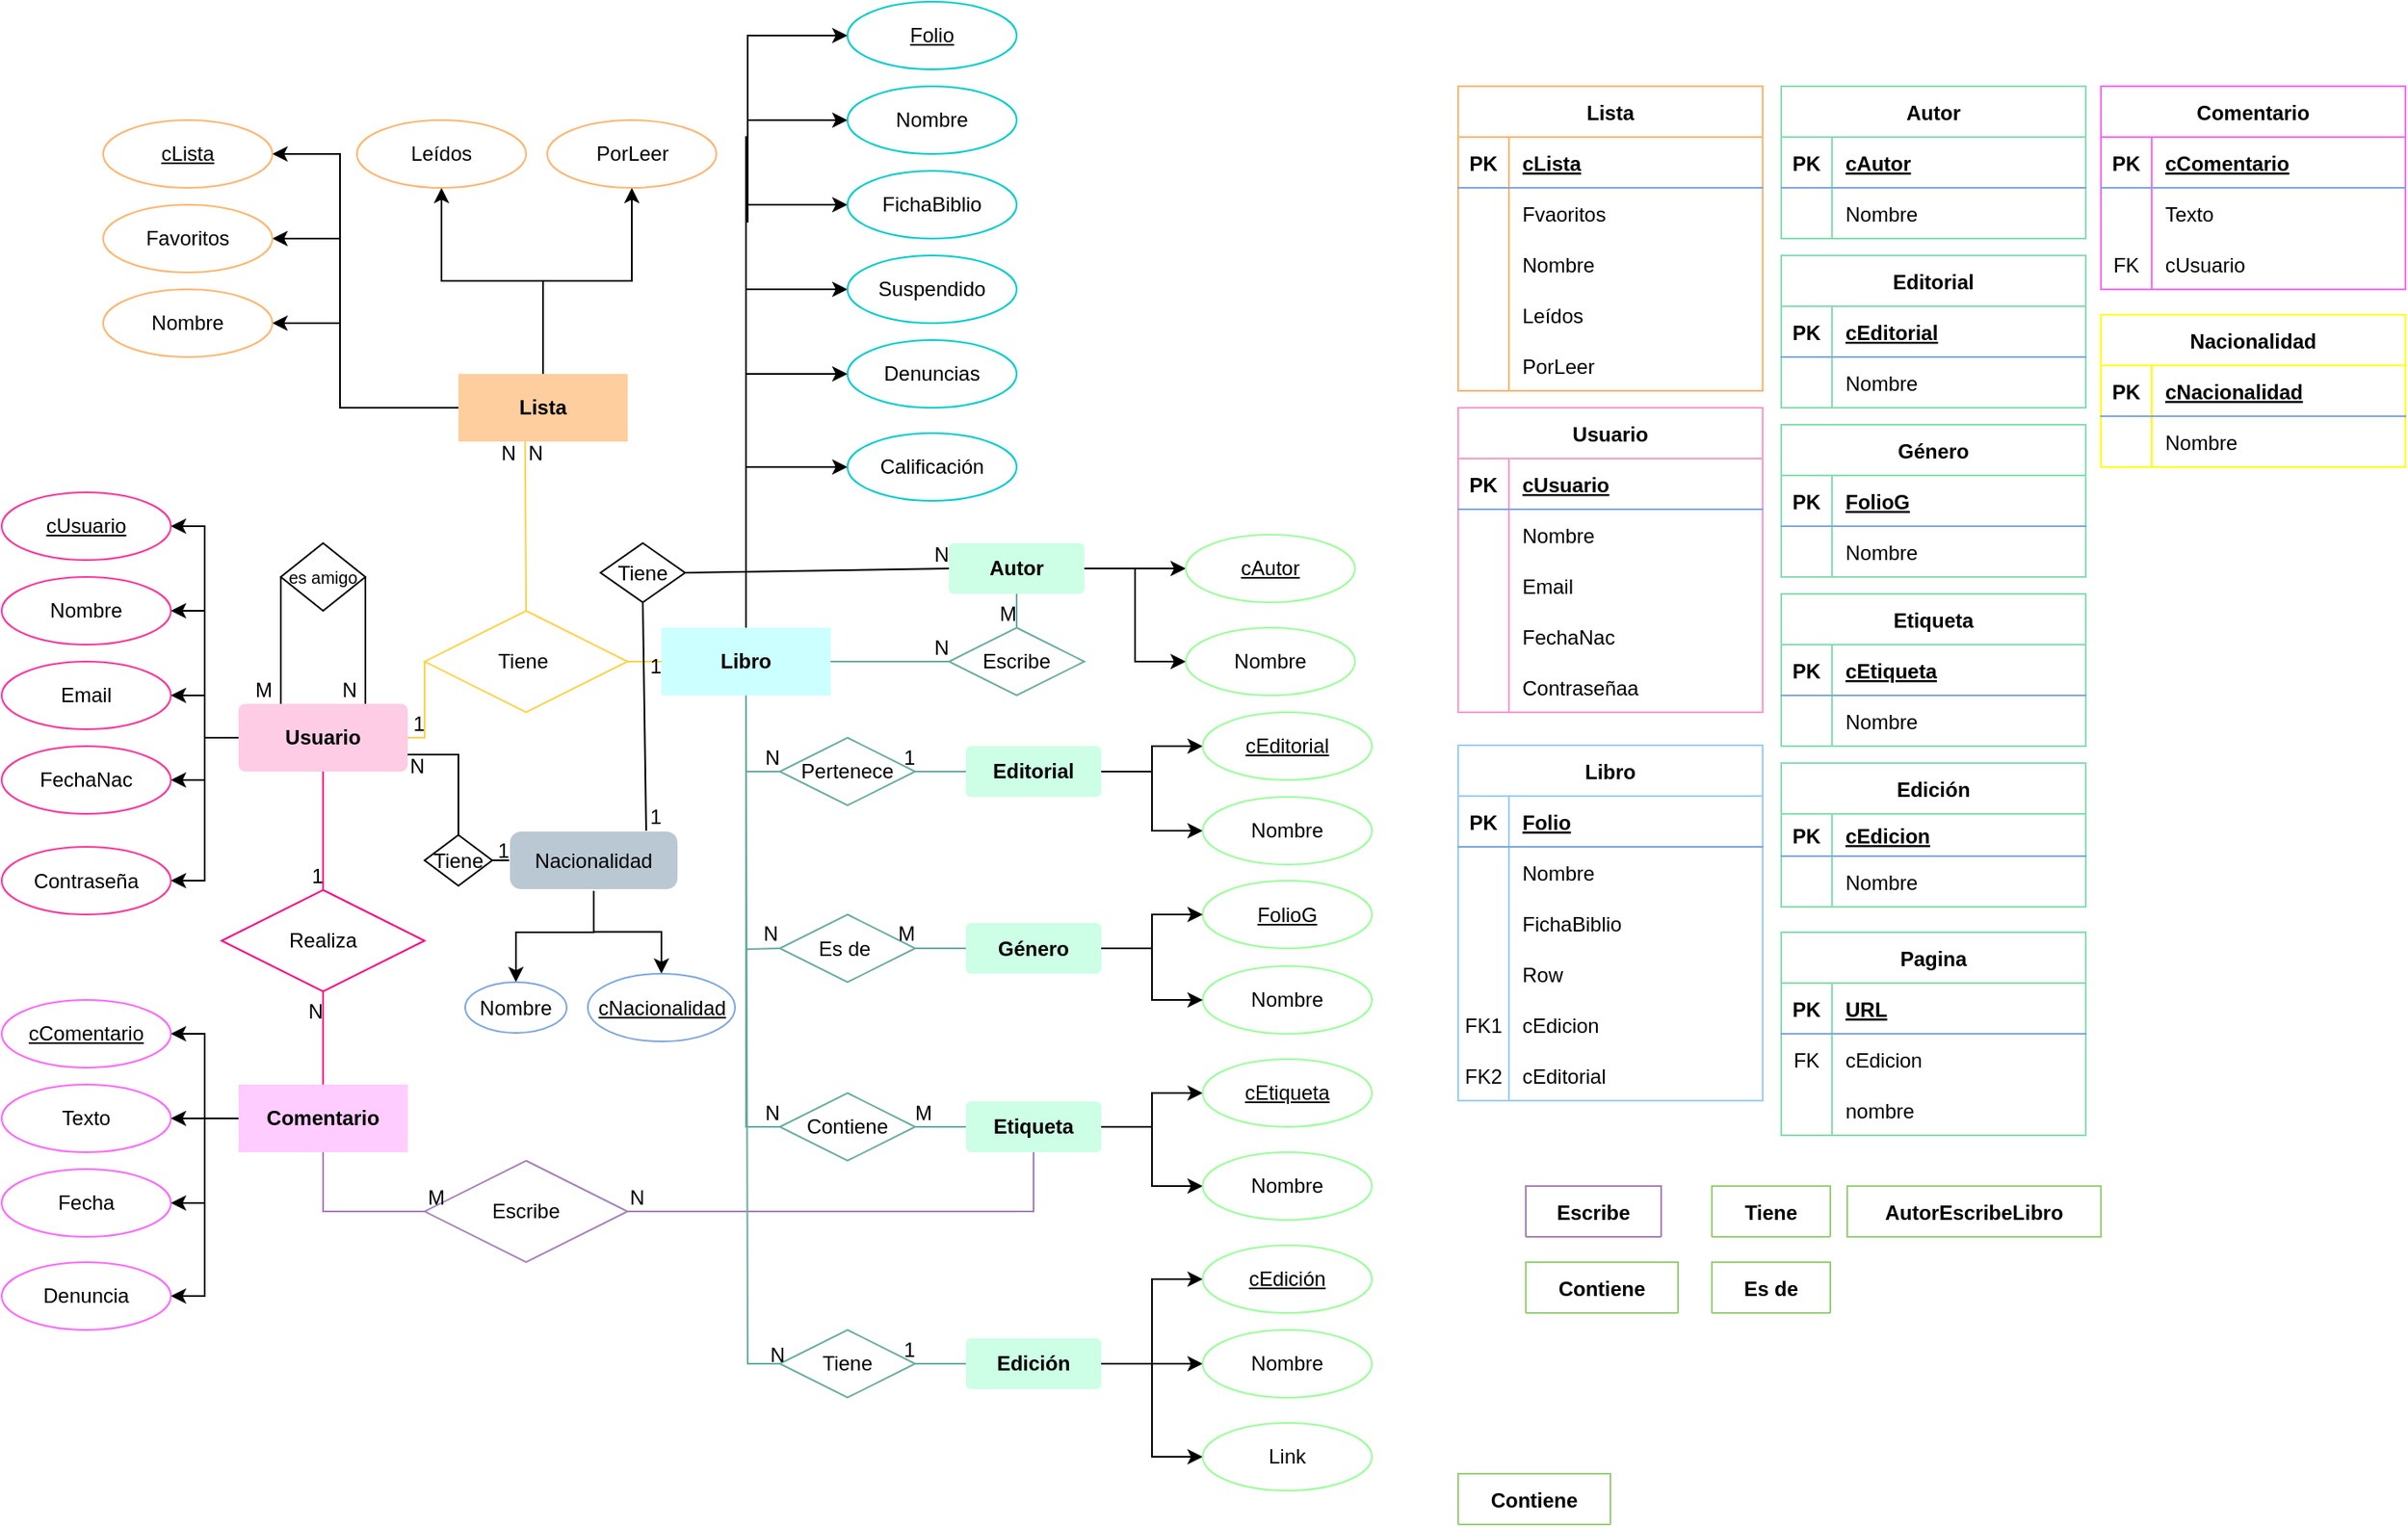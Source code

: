 <mxfile version="21.0.6" type="google"><diagram name="Página-1" id="8hAIW3VOoVUM_sg_DfYz"><mxGraphModel grid="1" page="1" gridSize="10" guides="1" tooltips="1" connect="1" arrows="1" fold="1" pageScale="1" pageWidth="827" pageHeight="1169" math="0" shadow="0"><root><mxCell id="0"/><mxCell id="1" parent="0"/><mxCell id="n4Y0NFk2qubXHfvIBKqC-20" value="" style="edgeStyle=orthogonalEdgeStyle;rounded=0;orthogonalLoop=1;jettySize=auto;html=1;entryX=1;entryY=0.5;entryDx=0;entryDy=0;" edge="1" parent="1" source="n4Y0NFk2qubXHfvIBKqC-1" target="n4Y0NFk2qubXHfvIBKqC-3"><mxGeometry relative="1" as="geometry"/></mxCell><mxCell id="n4Y0NFk2qubXHfvIBKqC-21" value="" style="edgeStyle=orthogonalEdgeStyle;rounded=0;orthogonalLoop=1;jettySize=auto;html=1;entryX=1;entryY=0.5;entryDx=0;entryDy=0;" edge="1" parent="1" source="n4Y0NFk2qubXHfvIBKqC-1" target="n4Y0NFk2qubXHfvIBKqC-13"><mxGeometry relative="1" as="geometry"/></mxCell><mxCell id="n4Y0NFk2qubXHfvIBKqC-1" value="&lt;b&gt;Usuario&lt;/b&gt;" style="rounded=1;arcSize=10;whiteSpace=wrap;html=1;align=center;strokeColor=none;fillColor=#FFCCE6;" vertex="1" parent="1"><mxGeometry x="149" y="435" width="100" height="40" as="geometry"/></mxCell><mxCell id="n4Y0NFk2qubXHfvIBKqC-3" value="cUsuario" style="ellipse;whiteSpace=wrap;html=1;align=center;fontStyle=4;strokeColor=#FF3399;" vertex="1" parent="1"><mxGeometry x="9" y="310" width="100" height="40" as="geometry"/></mxCell><mxCell id="n4Y0NFk2qubXHfvIBKqC-26" value="" style="edgeStyle=orthogonalEdgeStyle;rounded=0;orthogonalLoop=1;jettySize=auto;html=1;" edge="1" parent="1" source="n4Y0NFk2qubXHfvIBKqC-1" target="n4Y0NFk2qubXHfvIBKqC-5"><mxGeometry relative="1" as="geometry"/></mxCell><mxCell id="n4Y0NFk2qubXHfvIBKqC-5" value="Email" style="ellipse;whiteSpace=wrap;html=1;align=center;strokeColor=#FF3399;" vertex="1" parent="1"><mxGeometry x="9" y="410" width="100" height="40" as="geometry"/></mxCell><mxCell id="n4Y0NFk2qubXHfvIBKqC-28" value="" style="edgeStyle=orthogonalEdgeStyle;rounded=0;orthogonalLoop=1;jettySize=auto;html=1;entryX=1;entryY=0.5;entryDx=0;entryDy=0;" edge="1" parent="1" source="n4Y0NFk2qubXHfvIBKqC-1" target="n4Y0NFk2qubXHfvIBKqC-7"><mxGeometry relative="1" as="geometry"/></mxCell><mxCell id="n4Y0NFk2qubXHfvIBKqC-7" value="Nombre" style="ellipse;whiteSpace=wrap;html=1;align=center;strokeColor=#FF3399;" vertex="1" parent="1"><mxGeometry x="9" y="360" width="100" height="40" as="geometry"/></mxCell><mxCell id="n4Y0NFk2qubXHfvIBKqC-27" value="" style="edgeStyle=orthogonalEdgeStyle;rounded=0;orthogonalLoop=1;jettySize=auto;html=1;entryX=1;entryY=0.5;entryDx=0;entryDy=0;" edge="1" parent="1" source="n4Y0NFk2qubXHfvIBKqC-1" target="n4Y0NFk2qubXHfvIBKqC-11"><mxGeometry relative="1" as="geometry"/></mxCell><mxCell id="n4Y0NFk2qubXHfvIBKqC-11" value="FechaNac" style="ellipse;whiteSpace=wrap;html=1;align=center;strokeColor=#FF3399;" vertex="1" parent="1"><mxGeometry x="9" y="460" width="100" height="40" as="geometry"/></mxCell><mxCell id="n4Y0NFk2qubXHfvIBKqC-13" value="Contraseña" style="ellipse;whiteSpace=wrap;html=1;align=center;strokeColor=#FF3399;" vertex="1" parent="1"><mxGeometry x="9" y="519.5" width="100" height="40" as="geometry"/></mxCell><mxCell id="n4Y0NFk2qubXHfvIBKqC-31" value="" style="edgeStyle=orthogonalEdgeStyle;rounded=0;orthogonalLoop=1;jettySize=auto;html=1;entryX=0;entryY=0.5;entryDx=0;entryDy=0;exitX=0.5;exitY=0;exitDx=0;exitDy=0;" edge="1" parent="1" source="n4Y0NFk2qubXHfvIBKqC-29" target="n4Y0NFk2qubXHfvIBKqC-30"><mxGeometry relative="1" as="geometry"><mxPoint x="459" y="290" as="sourcePoint"/><Array as="points"><mxPoint x="449" y="100"/><mxPoint x="450" y="100"/><mxPoint x="450" y="40"/></Array></mxGeometry></mxCell><mxCell id="n4Y0NFk2qubXHfvIBKqC-34" value="" style="edgeStyle=orthogonalEdgeStyle;rounded=0;orthogonalLoop=1;jettySize=auto;html=1;entryX=0;entryY=0.5;entryDx=0;entryDy=0;exitX=0.5;exitY=0;exitDx=0;exitDy=0;" edge="1" parent="1" source="n4Y0NFk2qubXHfvIBKqC-29" target="n4Y0NFk2qubXHfvIBKqC-33"><mxGeometry relative="1" as="geometry"><mxPoint x="459" y="290" as="sourcePoint"/><Array as="points"><mxPoint x="449" y="150"/><mxPoint x="450" y="150"/><mxPoint x="450" y="90"/></Array></mxGeometry></mxCell><mxCell id="d8-xq269BoGfu15PWzCd-2" style="edgeStyle=orthogonalEdgeStyle;rounded=0;orthogonalLoop=1;jettySize=auto;html=1;exitX=0.5;exitY=0;exitDx=0;exitDy=0;entryX=0;entryY=0.5;entryDx=0;entryDy=0;" edge="1" parent="1" source="n4Y0NFk2qubXHfvIBKqC-29" target="d8-xq269BoGfu15PWzCd-1"><mxGeometry relative="1" as="geometry"/></mxCell><mxCell id="d8-xq269BoGfu15PWzCd-4" style="edgeStyle=orthogonalEdgeStyle;rounded=0;orthogonalLoop=1;jettySize=auto;html=1;exitX=0.5;exitY=0;exitDx=0;exitDy=0;entryX=0;entryY=0.5;entryDx=0;entryDy=0;" edge="1" parent="1" source="n4Y0NFk2qubXHfvIBKqC-29" target="d8-xq269BoGfu15PWzCd-3"><mxGeometry relative="1" as="geometry"/></mxCell><mxCell id="d8-xq269BoGfu15PWzCd-22" style="edgeStyle=orthogonalEdgeStyle;rounded=0;orthogonalLoop=1;jettySize=auto;html=1;exitX=0.5;exitY=0;exitDx=0;exitDy=0;entryX=0;entryY=0.5;entryDx=0;entryDy=0;" edge="1" parent="1" source="n4Y0NFk2qubXHfvIBKqC-29" target="d8-xq269BoGfu15PWzCd-20"><mxGeometry relative="1" as="geometry"/></mxCell><mxCell id="n4Y0NFk2qubXHfvIBKqC-29" value="&lt;b&gt;Libro&lt;/b&gt;" style="whiteSpace=wrap;html=1;align=center;strokeColor=none;fillColor=#CCFFFF;" vertex="1" parent="1"><mxGeometry x="399" y="390" width="100" height="40" as="geometry"/></mxCell><mxCell id="n4Y0NFk2qubXHfvIBKqC-30" value="Folio" style="ellipse;whiteSpace=wrap;html=1;align=center;fontStyle=4;strokeColor=#00CCCC;fillColor=none;" vertex="1" parent="1"><mxGeometry x="509" y="20" width="100" height="40" as="geometry"/></mxCell><mxCell id="n4Y0NFk2qubXHfvIBKqC-33" value="Nombre" style="ellipse;whiteSpace=wrap;html=1;align=center;strokeColor=#00CCCC;fillColor=none;" vertex="1" parent="1"><mxGeometry x="509" y="70" width="100" height="40" as="geometry"/></mxCell><mxCell id="n4Y0NFk2qubXHfvIBKqC-36" value="" style="edgeStyle=orthogonalEdgeStyle;rounded=0;orthogonalLoop=1;jettySize=auto;html=1;exitX=0.5;exitY=0;exitDx=0;exitDy=0;entryX=0;entryY=0.5;entryDx=0;entryDy=0;" edge="1" parent="1" source="n4Y0NFk2qubXHfvIBKqC-29" target="n4Y0NFk2qubXHfvIBKqC-35"><mxGeometry relative="1" as="geometry"><mxPoint x="459" y="290" as="sourcePoint"/></mxGeometry></mxCell><mxCell id="n4Y0NFk2qubXHfvIBKqC-35" value="FichaBiblio" style="ellipse;whiteSpace=wrap;html=1;align=center;strokeColor=#00CCCC;fillColor=none;" vertex="1" parent="1"><mxGeometry x="509" y="120" width="100" height="40" as="geometry"/></mxCell><mxCell id="d8-xq269BoGfu15PWzCd-10" style="edgeStyle=orthogonalEdgeStyle;rounded=0;orthogonalLoop=1;jettySize=auto;html=1;exitX=1;exitY=0.5;exitDx=0;exitDy=0;entryX=0;entryY=0.5;entryDx=0;entryDy=0;" edge="1" parent="1" source="n4Y0NFk2qubXHfvIBKqC-37" target="n4Y0NFk2qubXHfvIBKqC-39"><mxGeometry relative="1" as="geometry"/></mxCell><mxCell id="d8-xq269BoGfu15PWzCd-11" style="edgeStyle=orthogonalEdgeStyle;rounded=0;orthogonalLoop=1;jettySize=auto;html=1;exitX=1;exitY=0.5;exitDx=0;exitDy=0;entryX=0;entryY=0.5;entryDx=0;entryDy=0;" edge="1" parent="1" source="n4Y0NFk2qubXHfvIBKqC-37" target="n4Y0NFk2qubXHfvIBKqC-41"><mxGeometry relative="1" as="geometry"/></mxCell><mxCell id="n4Y0NFk2qubXHfvIBKqC-37" value="&lt;b&gt;Autor&lt;/b&gt;" style="rounded=1;arcSize=10;whiteSpace=wrap;html=1;align=center;strokeColor=none;fillColor=#CCFFE6;" vertex="1" parent="1"><mxGeometry x="569" y="340" width="80" height="30" as="geometry"/></mxCell><mxCell id="n4Y0NFk2qubXHfvIBKqC-39" value="&lt;u&gt;cAutor&lt;/u&gt;" style="ellipse;whiteSpace=wrap;html=1;align=center;strokeColor=#99FF99;fillColor=none;" vertex="1" parent="1"><mxGeometry x="709" y="335" width="100" height="40" as="geometry"/></mxCell><mxCell id="n4Y0NFk2qubXHfvIBKqC-41" value="Nombre" style="ellipse;whiteSpace=wrap;html=1;align=center;strokeColor=#99FF99;fillColor=none;" vertex="1" parent="1"><mxGeometry x="709" y="390" width="100" height="40" as="geometry"/></mxCell><mxCell id="n4Y0NFk2qubXHfvIBKqC-43" value="&lt;b&gt;Editorial&lt;/b&gt;" style="rounded=1;arcSize=10;whiteSpace=wrap;html=1;align=center;strokeColor=none;fillColor=#CCFFE6;" vertex="1" parent="1"><mxGeometry x="579" y="460" width="80" height="30" as="geometry"/></mxCell><mxCell id="n4Y0NFk2qubXHfvIBKqC-48" value="" style="edgeStyle=orthogonalEdgeStyle;rounded=0;orthogonalLoop=1;jettySize=auto;html=1;" edge="1" parent="1" source="n4Y0NFk2qubXHfvIBKqC-43" target="n4Y0NFk2qubXHfvIBKqC-47"><mxGeometry relative="1" as="geometry"/></mxCell><mxCell id="n4Y0NFk2qubXHfvIBKqC-47" value="cEditorial" style="ellipse;whiteSpace=wrap;html=1;align=center;fontStyle=4;strokeColor=#99FF99;fillColor=none;" vertex="1" parent="1"><mxGeometry x="719" y="440" width="100" height="40" as="geometry"/></mxCell><mxCell id="n4Y0NFk2qubXHfvIBKqC-50" value="" style="edgeStyle=orthogonalEdgeStyle;rounded=0;orthogonalLoop=1;jettySize=auto;html=1;" edge="1" parent="1" source="n4Y0NFk2qubXHfvIBKqC-43" target="n4Y0NFk2qubXHfvIBKqC-49"><mxGeometry relative="1" as="geometry"/></mxCell><mxCell id="n4Y0NFk2qubXHfvIBKqC-49" value="Nombre" style="ellipse;whiteSpace=wrap;html=1;align=center;strokeColor=#99FF99;fillColor=none;" vertex="1" parent="1"><mxGeometry x="719" y="490" width="100" height="40" as="geometry"/></mxCell><mxCell id="n4Y0NFk2qubXHfvIBKqC-54" value="FolioG" style="ellipse;whiteSpace=wrap;html=1;align=center;fontStyle=4;strokeColor=#99FF99;fillColor=none;" vertex="1" parent="1"><mxGeometry x="719" y="539.5" width="100" height="40" as="geometry"/></mxCell><mxCell id="n4Y0NFk2qubXHfvIBKqC-55" value="" style="edgeStyle=orthogonalEdgeStyle;rounded=0;orthogonalLoop=1;jettySize=auto;html=1;entryX=0;entryY=0.5;entryDx=0;entryDy=0;startArrow=none;" edge="1" parent="1" source="n4Y0NFk2qubXHfvIBKqC-51" target="n4Y0NFk2qubXHfvIBKqC-54"><mxGeometry relative="1" as="geometry"><mxPoint x="629" y="555" as="sourcePoint"/></mxGeometry></mxCell><mxCell id="n4Y0NFk2qubXHfvIBKqC-56" value="Nombre" style="ellipse;whiteSpace=wrap;html=1;align=center;strokeColor=#99FF99;fillColor=none;" vertex="1" parent="1"><mxGeometry x="719" y="590" width="100" height="40" as="geometry"/></mxCell><mxCell id="d8-xq269BoGfu15PWzCd-12" style="edgeStyle=orthogonalEdgeStyle;rounded=0;orthogonalLoop=1;jettySize=auto;html=1;exitX=0;exitY=0.5;exitDx=0;exitDy=0;entryX=1;entryY=0.5;entryDx=0;entryDy=0;" edge="1" parent="1" source="n4Y0NFk2qubXHfvIBKqC-57" target="n4Y0NFk2qubXHfvIBKqC-58"><mxGeometry relative="1" as="geometry"/></mxCell><mxCell id="d8-xq269BoGfu15PWzCd-13" style="edgeStyle=orthogonalEdgeStyle;rounded=0;orthogonalLoop=1;jettySize=auto;html=1;exitX=0;exitY=0.5;exitDx=0;exitDy=0;entryX=1;entryY=0.5;entryDx=0;entryDy=0;" edge="1" parent="1" source="n4Y0NFk2qubXHfvIBKqC-57" target="n4Y0NFk2qubXHfvIBKqC-60"><mxGeometry relative="1" as="geometry"/></mxCell><mxCell id="d8-xq269BoGfu15PWzCd-24" style="edgeStyle=orthogonalEdgeStyle;rounded=0;orthogonalLoop=1;jettySize=auto;html=1;exitX=0;exitY=0.5;exitDx=0;exitDy=0;entryX=1;entryY=0.5;entryDx=0;entryDy=0;" edge="1" parent="1" source="n4Y0NFk2qubXHfvIBKqC-57" target="d8-xq269BoGfu15PWzCd-23"><mxGeometry relative="1" as="geometry"/></mxCell><mxCell id="BUJ6ZQZVoYmwse5iUwD2-2" style="edgeStyle=orthogonalEdgeStyle;rounded=0;orthogonalLoop=1;jettySize=auto;html=1;exitX=0;exitY=0.5;exitDx=0;exitDy=0;entryX=1;entryY=0.5;entryDx=0;entryDy=0;" edge="1" parent="1" source="n4Y0NFk2qubXHfvIBKqC-57" target="BUJ6ZQZVoYmwse5iUwD2-1"><mxGeometry relative="1" as="geometry"/></mxCell><mxCell id="n4Y0NFk2qubXHfvIBKqC-57" value="&lt;b&gt;Comentario&lt;/b&gt;" style="whiteSpace=wrap;html=1;align=center;strokeColor=none;fillColor=#FFCCFF;" vertex="1" parent="1"><mxGeometry x="149" y="660" width="100" height="40" as="geometry"/></mxCell><mxCell id="n4Y0NFk2qubXHfvIBKqC-58" value="&lt;u&gt;cComentario&lt;/u&gt;" style="ellipse;whiteSpace=wrap;html=1;align=center;strokeColor=#FF66FF;fillColor=none;" vertex="1" parent="1"><mxGeometry x="9" y="610" width="100" height="40" as="geometry"/></mxCell><mxCell id="n4Y0NFk2qubXHfvIBKqC-60" value="Texto" style="ellipse;whiteSpace=wrap;html=1;align=center;strokeColor=#FF66FF;fillColor=none;" vertex="1" parent="1"><mxGeometry x="9" y="660" width="100" height="40" as="geometry"/></mxCell><mxCell id="n4Y0NFk2qubXHfvIBKqC-62" value="&lt;b&gt;Etiqueta&lt;/b&gt;" style="rounded=1;arcSize=10;whiteSpace=wrap;html=1;align=center;strokeColor=none;fillColor=#CCFFE6;" vertex="1" parent="1"><mxGeometry x="579" y="670" width="80" height="30" as="geometry"/></mxCell><mxCell id="n4Y0NFk2qubXHfvIBKqC-66" value="" style="edgeStyle=orthogonalEdgeStyle;rounded=0;orthogonalLoop=1;jettySize=auto;html=1;" edge="1" parent="1" source="n4Y0NFk2qubXHfvIBKqC-62" target="n4Y0NFk2qubXHfvIBKqC-64"><mxGeometry relative="1" as="geometry"/></mxCell><mxCell id="n4Y0NFk2qubXHfvIBKqC-64" value="cEtiqueta" style="ellipse;whiteSpace=wrap;html=1;align=center;fontStyle=4;strokeColor=#99FF99;fillColor=none;" vertex="1" parent="1"><mxGeometry x="719" y="645" width="100" height="40" as="geometry"/></mxCell><mxCell id="n4Y0NFk2qubXHfvIBKqC-67" value="" style="edgeStyle=orthogonalEdgeStyle;rounded=0;orthogonalLoop=1;jettySize=auto;html=1;entryX=0;entryY=0.5;entryDx=0;entryDy=0;" edge="1" parent="1" source="n4Y0NFk2qubXHfvIBKqC-62" target="vtUmgdy14b0ynSo8Ghw9-6"><mxGeometry relative="1" as="geometry"><mxPoint x="719" y="680" as="targetPoint"/></mxGeometry></mxCell><mxCell id="n4Y0NFk2qubXHfvIBKqC-72" value="" style="edgeStyle=orthogonalEdgeStyle;rounded=0;orthogonalLoop=1;jettySize=auto;html=1;entryX=0;entryY=0.5;entryDx=0;entryDy=0;" edge="1" parent="1" source="n4Y0NFk2qubXHfvIBKqC-68" target="vtUmgdy14b0ynSo8Ghw9-4"><mxGeometry relative="1" as="geometry"><mxPoint x="719" y="780" as="targetPoint"/><Array as="points"><mxPoint x="719" y="825"/></Array></mxGeometry></mxCell><mxCell id="vtUmgdy14b0ynSo8Ghw9-1" style="edgeStyle=orthogonalEdgeStyle;rounded=0;orthogonalLoop=1;jettySize=auto;html=1;exitX=1;exitY=0.5;exitDx=0;exitDy=0;entryX=0;entryY=0.5;entryDx=0;entryDy=0;" edge="1" parent="1" source="n4Y0NFk2qubXHfvIBKqC-68" target="vtUmgdy14b0ynSo8Ghw9-5"><mxGeometry relative="1" as="geometry"><mxPoint x="719" y="840" as="targetPoint"/><Array as="points"><mxPoint x="689" y="825"/><mxPoint x="689" y="880"/></Array></mxGeometry></mxCell><mxCell id="n4Y0NFk2qubXHfvIBKqC-68" value="&lt;b&gt;Edición&lt;/b&gt;" style="rounded=1;arcSize=10;whiteSpace=wrap;html=1;align=center;strokeColor=none;fillColor=#CCFFE6;" vertex="1" parent="1"><mxGeometry x="579" y="810" width="80" height="30" as="geometry"/></mxCell><mxCell id="n4Y0NFk2qubXHfvIBKqC-73" value="" style="edgeStyle=orthogonalEdgeStyle;rounded=0;orthogonalLoop=1;jettySize=auto;html=1;" edge="1" parent="1" source="n4Y0NFk2qubXHfvIBKqC-68" target="n4Y0NFk2qubXHfvIBKqC-70"><mxGeometry relative="1" as="geometry"><Array as="points"><mxPoint x="689" y="825"/><mxPoint x="689" y="775"/></Array></mxGeometry></mxCell><mxCell id="n4Y0NFk2qubXHfvIBKqC-70" value="cEdición" style="ellipse;whiteSpace=wrap;html=1;align=center;fontStyle=4;strokeColor=#99FF99;fillColor=none;" vertex="1" parent="1"><mxGeometry x="719" y="755" width="100" height="40" as="geometry"/></mxCell><mxCell id="n4Y0NFk2qubXHfvIBKqC-100" value="Realiza" style="shape=rhombus;perimeter=rhombusPerimeter;whiteSpace=wrap;html=1;align=center;strokeColor=#FF0080;fillColor=#FFFFFF;" vertex="1" parent="1"><mxGeometry x="139" y="545" width="120" height="60" as="geometry"/></mxCell><mxCell id="n4Y0NFk2qubXHfvIBKqC-105" value="" style="endArrow=none;html=1;rounded=0;entryX=0.5;entryY=0;entryDx=0;entryDy=0;exitX=0.5;exitY=1;exitDx=0;exitDy=0;strokeColor=#FF0080;" edge="1" parent="1" source="n4Y0NFk2qubXHfvIBKqC-1" target="n4Y0NFk2qubXHfvIBKqC-100"><mxGeometry relative="1" as="geometry"><mxPoint x="249" y="460" as="sourcePoint"/><mxPoint x="409" y="460" as="targetPoint"/></mxGeometry></mxCell><mxCell id="n4Y0NFk2qubXHfvIBKqC-106" value="1" style="resizable=0;html=1;align=right;verticalAlign=bottom;strokeColor=#FFCCCC;fillColor=none;" connectable="0" vertex="1" parent="n4Y0NFk2qubXHfvIBKqC-105"><mxGeometry x="1" relative="1" as="geometry"/></mxCell><mxCell id="n4Y0NFk2qubXHfvIBKqC-108" value="" style="endArrow=none;html=1;rounded=0;exitX=0.5;exitY=0;exitDx=0;exitDy=0;entryX=0.5;entryY=1;entryDx=0;entryDy=0;strokeColor=#FF0080;" edge="1" parent="1" source="n4Y0NFk2qubXHfvIBKqC-57" target="n4Y0NFk2qubXHfvIBKqC-100"><mxGeometry relative="1" as="geometry"><mxPoint x="319" y="510" as="sourcePoint"/><mxPoint x="479" y="510" as="targetPoint"/></mxGeometry></mxCell><mxCell id="n4Y0NFk2qubXHfvIBKqC-109" value="N" style="resizable=0;html=1;align=right;verticalAlign=bottom;strokeColor=#FFCCCC;fillColor=none;" connectable="0" vertex="1" parent="n4Y0NFk2qubXHfvIBKqC-108"><mxGeometry x="1" relative="1" as="geometry"><mxPoint y="20" as="offset"/></mxGeometry></mxCell><mxCell id="n4Y0NFk2qubXHfvIBKqC-110" value="Escribe" style="shape=rhombus;perimeter=rhombusPerimeter;whiteSpace=wrap;html=1;align=center;strokeColor=#A680B8;fillColor=#FFFFFF;" vertex="1" parent="1"><mxGeometry x="259" y="705" width="120" height="60" as="geometry"/></mxCell><mxCell id="n4Y0NFk2qubXHfvIBKqC-114" value="" style="endArrow=none;html=1;rounded=0;entryX=1;entryY=0.5;entryDx=0;entryDy=0;exitX=0.5;exitY=1;exitDx=0;exitDy=0;strokeColor=#A680B8;" edge="1" parent="1" source="n4Y0NFk2qubXHfvIBKqC-62" target="n4Y0NFk2qubXHfvIBKqC-110"><mxGeometry relative="1" as="geometry"><mxPoint x="319" y="680" as="sourcePoint"/><mxPoint x="479" y="680" as="targetPoint"/><Array as="points"><mxPoint x="619" y="735"/></Array></mxGeometry></mxCell><mxCell id="n4Y0NFk2qubXHfvIBKqC-115" value="N" style="resizable=0;html=1;align=right;verticalAlign=bottom;strokeColor=#9AC7BF;fillColor=none;" connectable="0" vertex="1" parent="n4Y0NFk2qubXHfvIBKqC-114"><mxGeometry x="1" relative="1" as="geometry"><mxPoint x="10" as="offset"/></mxGeometry></mxCell><mxCell id="n4Y0NFk2qubXHfvIBKqC-116" value="" style="endArrow=none;html=1;rounded=0;entryX=0.5;entryY=1;entryDx=0;entryDy=0;exitX=0;exitY=0.5;exitDx=0;exitDy=0;strokeColor=#A680B8;" edge="1" parent="1" source="n4Y0NFk2qubXHfvIBKqC-110" target="n4Y0NFk2qubXHfvIBKqC-57"><mxGeometry relative="1" as="geometry"><mxPoint x="319" y="680" as="sourcePoint"/><mxPoint x="479" y="680" as="targetPoint"/><Array as="points"><mxPoint x="199" y="735"/></Array></mxGeometry></mxCell><mxCell id="n4Y0NFk2qubXHfvIBKqC-117" value="M" style="resizable=0;html=1;align=left;verticalAlign=bottom;strokeColor=#9AC7BF;fillColor=none;" connectable="0" vertex="1" parent="n4Y0NFk2qubXHfvIBKqC-116"><mxGeometry x="-1" relative="1" as="geometry"/></mxCell><mxCell id="n4Y0NFk2qubXHfvIBKqC-119" value="Tiene&amp;nbsp;" style="shape=rhombus;perimeter=rhombusPerimeter;whiteSpace=wrap;html=1;align=center;strokeColor=#FFD147;fillColor=#FFFFFF;" vertex="1" parent="1"><mxGeometry x="259" y="380" width="120" height="60" as="geometry"/></mxCell><mxCell id="n4Y0NFk2qubXHfvIBKqC-123" value="" style="endArrow=none;html=1;rounded=0;exitX=1;exitY=0.5;exitDx=0;exitDy=0;entryX=0;entryY=0.5;entryDx=0;entryDy=0;strokeColor=#FFD147;" edge="1" parent="1" source="n4Y0NFk2qubXHfvIBKqC-1" target="n4Y0NFk2qubXHfvIBKqC-119"><mxGeometry relative="1" as="geometry"><mxPoint x="319" y="600" as="sourcePoint"/><mxPoint x="479" y="600" as="targetPoint"/><Array as="points"><mxPoint x="259" y="455"/></Array></mxGeometry></mxCell><mxCell id="n4Y0NFk2qubXHfvIBKqC-124" value="" style="endArrow=none;html=1;rounded=0;entryX=0;entryY=0.5;entryDx=0;entryDy=0;exitX=1;exitY=0.5;exitDx=0;exitDy=0;strokeColor=#FFD147;" edge="1" parent="1" source="n4Y0NFk2qubXHfvIBKqC-119" target="n4Y0NFk2qubXHfvIBKqC-29"><mxGeometry relative="1" as="geometry"><mxPoint x="319" y="600" as="sourcePoint"/><mxPoint x="479" y="600" as="targetPoint"/><Array as="points"/></mxGeometry></mxCell><mxCell id="n4Y0NFk2qubXHfvIBKqC-126" value="&lt;b&gt;Lista&lt;/b&gt;" style="whiteSpace=wrap;html=1;align=center;strokeColor=none;fillColor=#FFCE9F;" vertex="1" parent="1"><mxGeometry x="279" y="240" width="100" height="40" as="geometry"/></mxCell><mxCell id="n4Y0NFk2qubXHfvIBKqC-138" style="edgeStyle=none;rounded=0;orthogonalLoop=1;jettySize=auto;html=1;entryX=1;entryY=0.5;entryDx=0;entryDy=0;" edge="1" parent="1" target="n4Y0NFk2qubXHfvIBKqC-127"><mxGeometry relative="1" as="geometry"><mxPoint x="279" y="260" as="sourcePoint"/><Array as="points"><mxPoint x="209" y="260"/><mxPoint x="209" y="110"/></Array></mxGeometry></mxCell><mxCell id="n4Y0NFk2qubXHfvIBKqC-127" value="cLista" style="ellipse;whiteSpace=wrap;html=1;align=center;fontStyle=4;strokeColor=#FFB570;fillColor=none;" vertex="1" parent="1"><mxGeometry x="69" y="90" width="100" height="40" as="geometry"/></mxCell><mxCell id="n4Y0NFk2qubXHfvIBKqC-130" value="" style="edgeStyle=orthogonalEdgeStyle;rounded=0;orthogonalLoop=1;jettySize=auto;html=1;" edge="1" parent="1" source="n4Y0NFk2qubXHfvIBKqC-126" target="n4Y0NFk2qubXHfvIBKqC-131"><mxGeometry relative="1" as="geometry"/></mxCell><mxCell id="n4Y0NFk2qubXHfvIBKqC-131" value="Leídos" style="ellipse;whiteSpace=wrap;html=1;align=center;strokeColor=#FFB570;fillColor=none;" vertex="1" parent="1"><mxGeometry x="219" y="90" width="100" height="40" as="geometry"/></mxCell><mxCell id="n4Y0NFk2qubXHfvIBKqC-134" value="" style="edgeStyle=orthogonalEdgeStyle;rounded=0;orthogonalLoop=1;jettySize=auto;html=1;" edge="1" parent="1" source="n4Y0NFk2qubXHfvIBKqC-126" target="n4Y0NFk2qubXHfvIBKqC-135"><mxGeometry relative="1" as="geometry"/></mxCell><mxCell id="n4Y0NFk2qubXHfvIBKqC-135" value="PorLeer" style="ellipse;whiteSpace=wrap;html=1;align=center;strokeColor=#FFB570;fillColor=none;" vertex="1" parent="1"><mxGeometry x="331.5" y="90" width="100" height="40" as="geometry"/></mxCell><mxCell id="n4Y0NFk2qubXHfvIBKqC-139" style="edgeStyle=none;rounded=0;orthogonalLoop=1;jettySize=auto;html=1;exitX=0;exitY=0.5;exitDx=0;exitDy=0;entryX=1;entryY=0.5;entryDx=0;entryDy=0;" edge="1" parent="1" source="n4Y0NFk2qubXHfvIBKqC-126" target="n4Y0NFk2qubXHfvIBKqC-133"><mxGeometry relative="1" as="geometry"><Array as="points"><mxPoint x="209" y="260"/><mxPoint x="209" y="160"/></Array></mxGeometry></mxCell><mxCell id="n4Y0NFk2qubXHfvIBKqC-133" value="Favoritos" style="ellipse;whiteSpace=wrap;html=1;align=center;strokeColor=#FFB570;fillColor=none;" vertex="1" parent="1"><mxGeometry x="69" y="140" width="100" height="40" as="geometry"/></mxCell><mxCell id="n4Y0NFk2qubXHfvIBKqC-140" style="edgeStyle=none;rounded=0;orthogonalLoop=1;jettySize=auto;html=1;exitX=0;exitY=0.5;exitDx=0;exitDy=0;entryX=1;entryY=0.5;entryDx=0;entryDy=0;" edge="1" parent="1" source="n4Y0NFk2qubXHfvIBKqC-126" target="n4Y0NFk2qubXHfvIBKqC-129"><mxGeometry relative="1" as="geometry"><Array as="points"><mxPoint x="209" y="260"/><mxPoint x="209" y="210"/></Array></mxGeometry></mxCell><mxCell id="n4Y0NFk2qubXHfvIBKqC-129" value="Nombre" style="ellipse;whiteSpace=wrap;html=1;align=center;strokeColor=#FFB570;fillColor=#FFFFFF;" vertex="1" parent="1"><mxGeometry x="69" y="190" width="100" height="40" as="geometry"/></mxCell><mxCell id="n4Y0NFk2qubXHfvIBKqC-141" value="" style="endArrow=none;html=1;rounded=0;exitX=0.394;exitY=0.998;exitDx=0;exitDy=0;strokeColor=#FFD147;entryX=0.5;entryY=0;entryDx=0;entryDy=0;exitPerimeter=0;" edge="1" parent="1" source="n4Y0NFk2qubXHfvIBKqC-126" target="n4Y0NFk2qubXHfvIBKqC-119"><mxGeometry relative="1" as="geometry"><mxPoint x="319" y="470" as="sourcePoint"/><mxPoint x="479" y="470" as="targetPoint"/></mxGeometry></mxCell><mxCell id="n4Y0NFk2qubXHfvIBKqC-143" value="Es de&amp;nbsp;" style="shape=rhombus;perimeter=rhombusPerimeter;whiteSpace=wrap;html=1;align=center;strokeColor=#67AB9F;fillColor=#FFFFFF;" vertex="1" parent="1"><mxGeometry x="469" y="559.5" width="80" height="40" as="geometry"/></mxCell><mxCell id="d8-xq269BoGfu15PWzCd-7" style="edgeStyle=orthogonalEdgeStyle;rounded=0;orthogonalLoop=1;jettySize=auto;html=1;exitX=1;exitY=0.5;exitDx=0;exitDy=0;entryX=0;entryY=0.5;entryDx=0;entryDy=0;" edge="1" parent="1" source="n4Y0NFk2qubXHfvIBKqC-51" target="n4Y0NFk2qubXHfvIBKqC-56"><mxGeometry relative="1" as="geometry"/></mxCell><mxCell id="n4Y0NFk2qubXHfvIBKqC-51" value="&lt;b&gt;Género&lt;/b&gt;" style="rounded=1;arcSize=10;whiteSpace=wrap;html=1;align=center;strokeColor=none;fillColor=#CCFFE6;" vertex="1" parent="1"><mxGeometry x="579" y="564.5" width="80" height="30" as="geometry"/></mxCell><mxCell id="n4Y0NFk2qubXHfvIBKqC-146" value="" style="endArrow=none;html=1;rounded=0;strokeColor=#67AB9F;entryX=1;entryY=0.5;entryDx=0;entryDy=0;exitX=0;exitY=0.5;exitDx=0;exitDy=0;" edge="1" parent="1" source="n4Y0NFk2qubXHfvIBKqC-51" target="n4Y0NFk2qubXHfvIBKqC-143"><mxGeometry relative="1" as="geometry"><mxPoint x="319" y="550" as="sourcePoint"/><mxPoint x="479" y="550" as="targetPoint"/></mxGeometry></mxCell><mxCell id="n4Y0NFk2qubXHfvIBKqC-147" value="M" style="resizable=0;html=1;align=right;verticalAlign=bottom;strokeColor=#7EA6E0;fillColor=none;" connectable="0" vertex="1" parent="n4Y0NFk2qubXHfvIBKqC-146"><mxGeometry x="1" relative="1" as="geometry"/></mxCell><mxCell id="n4Y0NFk2qubXHfvIBKqC-150" value="" style="endArrow=none;html=1;rounded=0;strokeColor=#67AB9F;entryX=1;entryY=0.5;entryDx=0;entryDy=0;exitX=0;exitY=0.5;exitDx=0;exitDy=0;" edge="1" parent="1" source="n4Y0NFk2qubXHfvIBKqC-43" target="n4Y0NFk2qubXHfvIBKqC-162"><mxGeometry relative="1" as="geometry"><mxPoint x="579" y="455" as="sourcePoint"/><mxPoint x="529" y="455" as="targetPoint"/></mxGeometry></mxCell><mxCell id="n4Y0NFk2qubXHfvIBKqC-151" value="1" style="resizable=0;html=1;align=right;verticalAlign=bottom;strokeColor=#7EA6E0;fillColor=none;" connectable="0" vertex="1" parent="n4Y0NFk2qubXHfvIBKqC-150"><mxGeometry x="1" relative="1" as="geometry"/></mxCell><mxCell id="n4Y0NFk2qubXHfvIBKqC-152" value="Escribe" style="shape=rhombus;perimeter=rhombusPerimeter;whiteSpace=wrap;html=1;align=center;strokeColor=#67AB9F;fillColor=#FFFFFF;" vertex="1" parent="1"><mxGeometry x="569" y="390" width="80" height="40" as="geometry"/></mxCell><mxCell id="n4Y0NFk2qubXHfvIBKqC-162" value="Pertenece" style="shape=rhombus;perimeter=rhombusPerimeter;whiteSpace=wrap;html=1;align=center;strokeColor=#67AB9F;fillColor=#FFFFFF;" vertex="1" parent="1"><mxGeometry x="469" y="455" width="80" height="40" as="geometry"/></mxCell><mxCell id="n4Y0NFk2qubXHfvIBKqC-168" value="" style="endArrow=none;html=1;rounded=0;strokeColor=#67AB9F;entryX=0;entryY=0.5;entryDx=0;entryDy=0;exitX=0.5;exitY=1;exitDx=0;exitDy=0;" edge="1" parent="1" source="n4Y0NFk2qubXHfvIBKqC-29" target="n4Y0NFk2qubXHfvIBKqC-162"><mxGeometry relative="1" as="geometry"><mxPoint x="349" y="480" as="sourcePoint"/><mxPoint x="509" y="480" as="targetPoint"/><Array as="points"><mxPoint x="449" y="475"/></Array></mxGeometry></mxCell><mxCell id="n4Y0NFk2qubXHfvIBKqC-169" value="N" style="resizable=0;html=1;align=right;verticalAlign=bottom;strokeColor=#7EA6E0;fillColor=#FFFFFF;" connectable="0" vertex="1" parent="n4Y0NFk2qubXHfvIBKqC-168"><mxGeometry x="1" relative="1" as="geometry"/></mxCell><mxCell id="n4Y0NFk2qubXHfvIBKqC-170" value="" style="endArrow=none;html=1;rounded=0;strokeColor=#67AB9F;entryX=0;entryY=0.5;entryDx=0;entryDy=0;exitX=0.5;exitY=1;exitDx=0;exitDy=0;" edge="1" parent="1" source="n4Y0NFk2qubXHfvIBKqC-29" target="n4Y0NFk2qubXHfvIBKqC-143"><mxGeometry relative="1" as="geometry"><mxPoint x="349" y="480" as="sourcePoint"/><mxPoint x="509" y="480" as="targetPoint"/><Array as="points"><mxPoint x="449" y="580"/></Array></mxGeometry></mxCell><mxCell id="n4Y0NFk2qubXHfvIBKqC-171" value="N" style="resizable=0;html=1;align=right;verticalAlign=bottom;strokeColor=#7EA6E0;fillColor=#FFFFFF;" connectable="0" vertex="1" parent="n4Y0NFk2qubXHfvIBKqC-170"><mxGeometry x="1" relative="1" as="geometry"/></mxCell><mxCell id="n4Y0NFk2qubXHfvIBKqC-173" value="" style="endArrow=none;html=1;rounded=0;strokeColor=#67AB9F;entryX=0.5;entryY=0;entryDx=0;entryDy=0;exitX=0.5;exitY=1;exitDx=0;exitDy=0;" edge="1" parent="1" source="n4Y0NFk2qubXHfvIBKqC-37" target="n4Y0NFk2qubXHfvIBKqC-152"><mxGeometry relative="1" as="geometry"><mxPoint x="349" y="440" as="sourcePoint"/><mxPoint x="509" y="440" as="targetPoint"/></mxGeometry></mxCell><mxCell id="n4Y0NFk2qubXHfvIBKqC-174" value="M" style="resizable=0;html=1;align=right;verticalAlign=bottom;strokeColor=#7EA6E0;fillColor=#FFFFFF;" connectable="0" vertex="1" parent="n4Y0NFk2qubXHfvIBKqC-173"><mxGeometry x="1" relative="1" as="geometry"><mxPoint as="offset"/></mxGeometry></mxCell><mxCell id="n4Y0NFk2qubXHfvIBKqC-175" value="" style="endArrow=none;html=1;rounded=0;strokeColor=#67AB9F;entryX=0;entryY=0.5;entryDx=0;entryDy=0;exitX=1;exitY=0.5;exitDx=0;exitDy=0;" edge="1" parent="1" source="n4Y0NFk2qubXHfvIBKqC-29" target="n4Y0NFk2qubXHfvIBKqC-152"><mxGeometry relative="1" as="geometry"><mxPoint x="349" y="440" as="sourcePoint"/><mxPoint x="509" y="440" as="targetPoint"/><Array as="points"/></mxGeometry></mxCell><mxCell id="n4Y0NFk2qubXHfvIBKqC-176" value="N" style="resizable=0;html=1;align=right;verticalAlign=bottom;strokeColor=#7EA6E0;fillColor=#FFFFFF;" connectable="0" vertex="1" parent="n4Y0NFk2qubXHfvIBKqC-175"><mxGeometry x="1" relative="1" as="geometry"/></mxCell><mxCell id="n4Y0NFk2qubXHfvIBKqC-177" value="Contiene" style="shape=rhombus;perimeter=rhombusPerimeter;whiteSpace=wrap;html=1;align=center;strokeColor=#67AB9F;fillColor=#FFFFFF;" vertex="1" parent="1"><mxGeometry x="469" y="665" width="80" height="40" as="geometry"/></mxCell><mxCell id="n4Y0NFk2qubXHfvIBKqC-178" value="" style="endArrow=none;html=1;rounded=0;strokeColor=#67AB9F;entryX=0;entryY=0.5;entryDx=0;entryDy=0;exitX=0.5;exitY=1;exitDx=0;exitDy=0;" edge="1" parent="1" source="n4Y0NFk2qubXHfvIBKqC-29" target="n4Y0NFk2qubXHfvIBKqC-177"><mxGeometry relative="1" as="geometry"><mxPoint x="349" y="660" as="sourcePoint"/><mxPoint x="409" y="620" as="targetPoint"/><Array as="points"><mxPoint x="449" y="685"/></Array></mxGeometry></mxCell><mxCell id="n4Y0NFk2qubXHfvIBKqC-179" value="N" style="resizable=0;html=1;align=right;verticalAlign=bottom;strokeColor=#99FFCC;fillColor=#FFFFFF;" connectable="0" vertex="1" parent="n4Y0NFk2qubXHfvIBKqC-178"><mxGeometry x="1" relative="1" as="geometry"/></mxCell><mxCell id="n4Y0NFk2qubXHfvIBKqC-180" value="" style="endArrow=none;html=1;rounded=0;strokeColor=#67AB9F;entryX=1;entryY=0.5;entryDx=0;entryDy=0;exitX=0;exitY=0.5;exitDx=0;exitDy=0;" edge="1" parent="1" source="n4Y0NFk2qubXHfvIBKqC-62" target="n4Y0NFk2qubXHfvIBKqC-177"><mxGeometry relative="1" as="geometry"><mxPoint x="349" y="660" as="sourcePoint"/><mxPoint x="509" y="660" as="targetPoint"/></mxGeometry></mxCell><mxCell id="n4Y0NFk2qubXHfvIBKqC-181" value="M" style="resizable=0;html=1;align=right;verticalAlign=bottom;strokeColor=#99FFCC;fillColor=#FFFFFF;" connectable="0" vertex="1" parent="n4Y0NFk2qubXHfvIBKqC-180"><mxGeometry x="1" relative="1" as="geometry"><mxPoint x="10" as="offset"/></mxGeometry></mxCell><mxCell id="n4Y0NFk2qubXHfvIBKqC-182" value="Tiene" style="shape=rhombus;perimeter=rhombusPerimeter;whiteSpace=wrap;html=1;align=center;strokeColor=#67AB9F;fillColor=#FFFFFF;" vertex="1" parent="1"><mxGeometry x="469" y="805" width="80" height="40" as="geometry"/></mxCell><mxCell id="n4Y0NFk2qubXHfvIBKqC-184" value="" style="endArrow=none;html=1;rounded=0;strokeColor=#67AB9F;entryX=1;entryY=0.5;entryDx=0;entryDy=0;exitX=0;exitY=0.5;exitDx=0;exitDy=0;" edge="1" parent="1" source="n4Y0NFk2qubXHfvIBKqC-68" target="n4Y0NFk2qubXHfvIBKqC-182"><mxGeometry relative="1" as="geometry"><mxPoint x="349" y="670" as="sourcePoint"/><mxPoint x="509" y="670" as="targetPoint"/></mxGeometry></mxCell><mxCell id="n4Y0NFk2qubXHfvIBKqC-185" value="1" style="resizable=0;html=1;align=right;verticalAlign=bottom;strokeColor=#99FFCC;fillColor=#FFFFFF;" connectable="0" vertex="1" parent="n4Y0NFk2qubXHfvIBKqC-184"><mxGeometry x="1" relative="1" as="geometry"/></mxCell><mxCell id="n4Y0NFk2qubXHfvIBKqC-186" value="" style="endArrow=none;html=1;rounded=0;strokeColor=#67AB9F;entryX=0;entryY=0.5;entryDx=0;entryDy=0;exitX=0.5;exitY=1;exitDx=0;exitDy=0;" edge="1" parent="1" source="n4Y0NFk2qubXHfvIBKqC-29" target="n4Y0NFk2qubXHfvIBKqC-182"><mxGeometry relative="1" as="geometry"><mxPoint x="349" y="670" as="sourcePoint"/><mxPoint x="509" y="670" as="targetPoint"/><Array as="points"><mxPoint x="450" y="825"/></Array></mxGeometry></mxCell><mxCell id="n4Y0NFk2qubXHfvIBKqC-187" value="N" style="resizable=0;html=1;align=right;verticalAlign=bottom;strokeColor=#99FFCC;fillColor=#FFFFFF;" connectable="0" vertex="1" parent="1"><mxGeometry x="469" y="820" as="geometry"><mxPoint x="3" y="8" as="offset"/></mxGeometry></mxCell><mxCell id="n4Y0NFk2qubXHfvIBKqC-195" value="Usuario" style="shape=table;startSize=30;container=1;collapsible=1;childLayout=tableLayout;fixedRows=1;rowLines=0;fontStyle=1;align=center;resizeLast=1;strokeColor=#FF99CC;fillColor=#FFFFFF;" vertex="1" parent="1"><mxGeometry x="870" y="260" width="180" height="180" as="geometry"/></mxCell><mxCell id="n4Y0NFk2qubXHfvIBKqC-196" value="" style="shape=tableRow;horizontal=0;startSize=0;swimlaneHead=0;swimlaneBody=0;fillColor=none;collapsible=0;dropTarget=0;points=[[0,0.5],[1,0.5]];portConstraint=eastwest;top=0;left=0;right=0;bottom=1;strokeColor=#7EA6E0;" vertex="1" parent="n4Y0NFk2qubXHfvIBKqC-195"><mxGeometry y="30" width="180" height="30" as="geometry"/></mxCell><mxCell id="n4Y0NFk2qubXHfvIBKqC-197" value="PK" style="shape=partialRectangle;connectable=0;fillColor=none;top=0;left=0;bottom=0;right=0;fontStyle=1;overflow=hidden;strokeColor=#7EA6E0;" vertex="1" parent="n4Y0NFk2qubXHfvIBKqC-196"><mxGeometry width="30" height="30" as="geometry"><mxRectangle width="30" height="30" as="alternateBounds"/></mxGeometry></mxCell><mxCell id="n4Y0NFk2qubXHfvIBKqC-198" value="cUsuario" style="shape=partialRectangle;connectable=0;fillColor=none;top=0;left=0;bottom=0;right=0;align=left;spacingLeft=6;fontStyle=5;overflow=hidden;strokeColor=#7EA6E0;" vertex="1" parent="n4Y0NFk2qubXHfvIBKqC-196"><mxGeometry x="30" width="150" height="30" as="geometry"><mxRectangle width="150" height="30" as="alternateBounds"/></mxGeometry></mxCell><mxCell id="n4Y0NFk2qubXHfvIBKqC-199" value="" style="shape=tableRow;horizontal=0;startSize=0;swimlaneHead=0;swimlaneBody=0;fillColor=none;collapsible=0;dropTarget=0;points=[[0,0.5],[1,0.5]];portConstraint=eastwest;top=0;left=0;right=0;bottom=0;strokeColor=#7EA6E0;" vertex="1" parent="n4Y0NFk2qubXHfvIBKqC-195"><mxGeometry y="60" width="180" height="30" as="geometry"/></mxCell><mxCell id="n4Y0NFk2qubXHfvIBKqC-200" value="" style="shape=partialRectangle;connectable=0;fillColor=none;top=0;left=0;bottom=0;right=0;editable=1;overflow=hidden;strokeColor=#7EA6E0;" vertex="1" parent="n4Y0NFk2qubXHfvIBKqC-199"><mxGeometry width="30" height="30" as="geometry"><mxRectangle width="30" height="30" as="alternateBounds"/></mxGeometry></mxCell><mxCell id="n4Y0NFk2qubXHfvIBKqC-201" value="Nombre" style="shape=partialRectangle;connectable=0;fillColor=none;top=0;left=0;bottom=0;right=0;align=left;spacingLeft=6;overflow=hidden;strokeColor=#7EA6E0;" vertex="1" parent="n4Y0NFk2qubXHfvIBKqC-199"><mxGeometry x="30" width="150" height="30" as="geometry"><mxRectangle width="150" height="30" as="alternateBounds"/></mxGeometry></mxCell><mxCell id="n4Y0NFk2qubXHfvIBKqC-202" value="" style="shape=tableRow;horizontal=0;startSize=0;swimlaneHead=0;swimlaneBody=0;fillColor=none;collapsible=0;dropTarget=0;points=[[0,0.5],[1,0.5]];portConstraint=eastwest;top=0;left=0;right=0;bottom=0;strokeColor=#7EA6E0;" vertex="1" parent="n4Y0NFk2qubXHfvIBKqC-195"><mxGeometry y="90" width="180" height="30" as="geometry"/></mxCell><mxCell id="n4Y0NFk2qubXHfvIBKqC-203" value="" style="shape=partialRectangle;connectable=0;fillColor=none;top=0;left=0;bottom=0;right=0;editable=1;overflow=hidden;strokeColor=#7EA6E0;" vertex="1" parent="n4Y0NFk2qubXHfvIBKqC-202"><mxGeometry width="30" height="30" as="geometry"><mxRectangle width="30" height="30" as="alternateBounds"/></mxGeometry></mxCell><mxCell id="n4Y0NFk2qubXHfvIBKqC-204" value="Email" style="shape=partialRectangle;connectable=0;fillColor=none;top=0;left=0;bottom=0;right=0;align=left;spacingLeft=6;overflow=hidden;strokeColor=#7EA6E0;" vertex="1" parent="n4Y0NFk2qubXHfvIBKqC-202"><mxGeometry x="30" width="150" height="30" as="geometry"><mxRectangle width="150" height="30" as="alternateBounds"/></mxGeometry></mxCell><mxCell id="n4Y0NFk2qubXHfvIBKqC-205" value="" style="shape=tableRow;horizontal=0;startSize=0;swimlaneHead=0;swimlaneBody=0;fillColor=none;collapsible=0;dropTarget=0;points=[[0,0.5],[1,0.5]];portConstraint=eastwest;top=0;left=0;right=0;bottom=0;strokeColor=#7EA6E0;" vertex="1" parent="n4Y0NFk2qubXHfvIBKqC-195"><mxGeometry y="120" width="180" height="30" as="geometry"/></mxCell><mxCell id="n4Y0NFk2qubXHfvIBKqC-206" value="" style="shape=partialRectangle;connectable=0;fillColor=none;top=0;left=0;bottom=0;right=0;editable=1;overflow=hidden;strokeColor=#7EA6E0;" vertex="1" parent="n4Y0NFk2qubXHfvIBKqC-205"><mxGeometry width="30" height="30" as="geometry"><mxRectangle width="30" height="30" as="alternateBounds"/></mxGeometry></mxCell><mxCell id="n4Y0NFk2qubXHfvIBKqC-207" value="FechaNac" style="shape=partialRectangle;connectable=0;fillColor=none;top=0;left=0;bottom=0;right=0;align=left;spacingLeft=6;overflow=hidden;strokeColor=#7EA6E0;" vertex="1" parent="n4Y0NFk2qubXHfvIBKqC-205"><mxGeometry x="30" width="150" height="30" as="geometry"><mxRectangle width="150" height="30" as="alternateBounds"/></mxGeometry></mxCell><mxCell id="n4Y0NFk2qubXHfvIBKqC-208" value="" style="shape=tableRow;horizontal=0;startSize=0;swimlaneHead=0;swimlaneBody=0;fillColor=none;collapsible=0;dropTarget=0;points=[[0,0.5],[1,0.5]];portConstraint=eastwest;top=0;left=0;right=0;bottom=0;strokeColor=#7EA6E0;" vertex="1" parent="n4Y0NFk2qubXHfvIBKqC-195"><mxGeometry y="150" width="180" height="30" as="geometry"/></mxCell><mxCell id="n4Y0NFk2qubXHfvIBKqC-209" value="" style="shape=partialRectangle;connectable=0;fillColor=none;top=0;left=0;bottom=0;right=0;editable=1;overflow=hidden;strokeColor=#7EA6E0;" vertex="1" parent="n4Y0NFk2qubXHfvIBKqC-208"><mxGeometry width="30" height="30" as="geometry"><mxRectangle width="30" height="30" as="alternateBounds"/></mxGeometry></mxCell><mxCell id="n4Y0NFk2qubXHfvIBKqC-210" value="Contraseñaa" style="shape=partialRectangle;connectable=0;fillColor=none;top=0;left=0;bottom=0;right=0;align=left;spacingLeft=6;overflow=hidden;strokeColor=#7EA6E0;" vertex="1" parent="n4Y0NFk2qubXHfvIBKqC-208"><mxGeometry x="30" width="150" height="30" as="geometry"><mxRectangle width="150" height="30" as="alternateBounds"/></mxGeometry></mxCell><mxCell id="n4Y0NFk2qubXHfvIBKqC-211" value="Libro" style="shape=table;startSize=30;container=1;collapsible=1;childLayout=tableLayout;fixedRows=1;rowLines=0;fontStyle=1;align=center;resizeLast=1;strokeColor=#99CCFF;fillColor=#FFFFFF;" vertex="1" parent="1"><mxGeometry x="870" y="459.5" width="180" height="210" as="geometry"/></mxCell><mxCell id="n4Y0NFk2qubXHfvIBKqC-212" value="" style="shape=tableRow;horizontal=0;startSize=0;swimlaneHead=0;swimlaneBody=0;fillColor=none;collapsible=0;dropTarget=0;points=[[0,0.5],[1,0.5]];portConstraint=eastwest;top=0;left=0;right=0;bottom=1;strokeColor=#7EA6E0;" vertex="1" parent="n4Y0NFk2qubXHfvIBKqC-211"><mxGeometry y="30" width="180" height="30" as="geometry"/></mxCell><mxCell id="n4Y0NFk2qubXHfvIBKqC-213" value="PK" style="shape=partialRectangle;connectable=0;fillColor=none;top=0;left=0;bottom=0;right=0;fontStyle=1;overflow=hidden;strokeColor=#7EA6E0;" vertex="1" parent="n4Y0NFk2qubXHfvIBKqC-212"><mxGeometry width="30" height="30" as="geometry"><mxRectangle width="30" height="30" as="alternateBounds"/></mxGeometry></mxCell><mxCell id="n4Y0NFk2qubXHfvIBKqC-214" value="Folio" style="shape=partialRectangle;connectable=0;fillColor=none;top=0;left=0;bottom=0;right=0;align=left;spacingLeft=6;fontStyle=5;overflow=hidden;strokeColor=#7EA6E0;" vertex="1" parent="n4Y0NFk2qubXHfvIBKqC-212"><mxGeometry x="30" width="150" height="30" as="geometry"><mxRectangle width="150" height="30" as="alternateBounds"/></mxGeometry></mxCell><mxCell id="n4Y0NFk2qubXHfvIBKqC-215" value="" style="shape=tableRow;horizontal=0;startSize=0;swimlaneHead=0;swimlaneBody=0;fillColor=none;collapsible=0;dropTarget=0;points=[[0,0.5],[1,0.5]];portConstraint=eastwest;top=0;left=0;right=0;bottom=0;strokeColor=#7EA6E0;" vertex="1" parent="n4Y0NFk2qubXHfvIBKqC-211"><mxGeometry y="60" width="180" height="30" as="geometry"/></mxCell><mxCell id="n4Y0NFk2qubXHfvIBKqC-216" value="" style="shape=partialRectangle;connectable=0;fillColor=none;top=0;left=0;bottom=0;right=0;editable=1;overflow=hidden;strokeColor=#7EA6E0;" vertex="1" parent="n4Y0NFk2qubXHfvIBKqC-215"><mxGeometry width="30" height="30" as="geometry"><mxRectangle width="30" height="30" as="alternateBounds"/></mxGeometry></mxCell><mxCell id="n4Y0NFk2qubXHfvIBKqC-217" value="Nombre" style="shape=partialRectangle;connectable=0;fillColor=none;top=0;left=0;bottom=0;right=0;align=left;spacingLeft=6;overflow=hidden;strokeColor=#7EA6E0;" vertex="1" parent="n4Y0NFk2qubXHfvIBKqC-215"><mxGeometry x="30" width="150" height="30" as="geometry"><mxRectangle width="150" height="30" as="alternateBounds"/></mxGeometry></mxCell><mxCell id="n4Y0NFk2qubXHfvIBKqC-218" value="" style="shape=tableRow;horizontal=0;startSize=0;swimlaneHead=0;swimlaneBody=0;fillColor=none;collapsible=0;dropTarget=0;points=[[0,0.5],[1,0.5]];portConstraint=eastwest;top=0;left=0;right=0;bottom=0;strokeColor=#7EA6E0;" vertex="1" parent="n4Y0NFk2qubXHfvIBKqC-211"><mxGeometry y="90" width="180" height="30" as="geometry"/></mxCell><mxCell id="n4Y0NFk2qubXHfvIBKqC-219" value="" style="shape=partialRectangle;connectable=0;fillColor=none;top=0;left=0;bottom=0;right=0;editable=1;overflow=hidden;strokeColor=#7EA6E0;" vertex="1" parent="n4Y0NFk2qubXHfvIBKqC-218"><mxGeometry width="30" height="30" as="geometry"><mxRectangle width="30" height="30" as="alternateBounds"/></mxGeometry></mxCell><mxCell id="n4Y0NFk2qubXHfvIBKqC-220" value="FichaBiblio" style="shape=partialRectangle;connectable=0;fillColor=none;top=0;left=0;bottom=0;right=0;align=left;spacingLeft=6;overflow=hidden;strokeColor=#7EA6E0;" vertex="1" parent="n4Y0NFk2qubXHfvIBKqC-218"><mxGeometry x="30" width="150" height="30" as="geometry"><mxRectangle width="150" height="30" as="alternateBounds"/></mxGeometry></mxCell><mxCell id="n4Y0NFk2qubXHfvIBKqC-350" value="" style="shape=tableRow;horizontal=0;startSize=0;swimlaneHead=0;swimlaneBody=0;fillColor=none;collapsible=0;dropTarget=0;points=[[0,0.5],[1,0.5]];portConstraint=eastwest;top=0;left=0;right=0;bottom=0;strokeColor=#99CCFF;" vertex="1" parent="n4Y0NFk2qubXHfvIBKqC-211"><mxGeometry y="120" width="180" height="30" as="geometry"/></mxCell><mxCell id="n4Y0NFk2qubXHfvIBKqC-351" value="" style="shape=partialRectangle;connectable=0;fillColor=none;top=0;left=0;bottom=0;right=0;editable=1;overflow=hidden;strokeColor=#99CCFF;" vertex="1" parent="n4Y0NFk2qubXHfvIBKqC-350"><mxGeometry width="30" height="30" as="geometry"><mxRectangle width="30" height="30" as="alternateBounds"/></mxGeometry></mxCell><mxCell id="n4Y0NFk2qubXHfvIBKqC-352" value="Row" style="shape=partialRectangle;connectable=0;fillColor=none;top=0;left=0;bottom=0;right=0;align=left;spacingLeft=6;overflow=hidden;strokeColor=#99CCFF;" vertex="1" parent="n4Y0NFk2qubXHfvIBKqC-350"><mxGeometry x="30" width="150" height="30" as="geometry"><mxRectangle width="150" height="30" as="alternateBounds"/></mxGeometry></mxCell><mxCell id="n4Y0NFk2qubXHfvIBKqC-353" value="" style="shape=tableRow;horizontal=0;startSize=0;swimlaneHead=0;swimlaneBody=0;fillColor=none;collapsible=0;dropTarget=0;points=[[0,0.5],[1,0.5]];portConstraint=eastwest;top=0;left=0;right=0;bottom=0;strokeColor=#99CCFF;" vertex="1" parent="n4Y0NFk2qubXHfvIBKqC-211"><mxGeometry y="150" width="180" height="30" as="geometry"/></mxCell><mxCell id="n4Y0NFk2qubXHfvIBKqC-354" value="FK1" style="shape=partialRectangle;connectable=0;fillColor=none;top=0;left=0;bottom=0;right=0;editable=1;overflow=hidden;strokeColor=#99CCFF;" vertex="1" parent="n4Y0NFk2qubXHfvIBKqC-353"><mxGeometry width="30" height="30" as="geometry"><mxRectangle width="30" height="30" as="alternateBounds"/></mxGeometry></mxCell><mxCell id="n4Y0NFk2qubXHfvIBKqC-355" value="cEdicion" style="shape=partialRectangle;connectable=0;fillColor=none;top=0;left=0;bottom=0;right=0;align=left;spacingLeft=6;overflow=hidden;strokeColor=#99CCFF;" vertex="1" parent="n4Y0NFk2qubXHfvIBKqC-353"><mxGeometry x="30" width="150" height="30" as="geometry"><mxRectangle width="150" height="30" as="alternateBounds"/></mxGeometry></mxCell><mxCell id="n4Y0NFk2qubXHfvIBKqC-221" value="" style="shape=tableRow;horizontal=0;startSize=0;swimlaneHead=0;swimlaneBody=0;fillColor=none;collapsible=0;dropTarget=0;points=[[0,0.5],[1,0.5]];portConstraint=eastwest;top=0;left=0;right=0;bottom=0;strokeColor=#7EA6E0;" vertex="1" parent="n4Y0NFk2qubXHfvIBKqC-211"><mxGeometry y="180" width="180" height="30" as="geometry"/></mxCell><mxCell id="n4Y0NFk2qubXHfvIBKqC-222" value="FK2" style="shape=partialRectangle;connectable=0;fillColor=none;top=0;left=0;bottom=0;right=0;editable=1;overflow=hidden;strokeColor=#7EA6E0;" vertex="1" parent="n4Y0NFk2qubXHfvIBKqC-221"><mxGeometry width="30" height="30" as="geometry"><mxRectangle width="30" height="30" as="alternateBounds"/></mxGeometry></mxCell><mxCell id="n4Y0NFk2qubXHfvIBKqC-223" value="cEditorial" style="shape=partialRectangle;connectable=0;fillColor=none;top=0;left=0;bottom=0;right=0;align=left;spacingLeft=6;overflow=hidden;strokeColor=#7EA6E0;" vertex="1" parent="n4Y0NFk2qubXHfvIBKqC-221"><mxGeometry x="30" width="150" height="30" as="geometry"><mxRectangle width="150" height="30" as="alternateBounds"/></mxGeometry></mxCell><mxCell id="n4Y0NFk2qubXHfvIBKqC-224" value="Lista" style="shape=table;startSize=30;container=1;collapsible=1;childLayout=tableLayout;fixedRows=1;rowLines=0;fontStyle=1;align=center;resizeLast=1;strokeColor=#FFB570;fillColor=#FFFFFF;" vertex="1" parent="1"><mxGeometry x="870" y="70" width="180" height="180" as="geometry"><mxRectangle x="870" y="70" width="70" height="30" as="alternateBounds"/></mxGeometry></mxCell><mxCell id="n4Y0NFk2qubXHfvIBKqC-225" value="" style="shape=tableRow;horizontal=0;startSize=0;swimlaneHead=0;swimlaneBody=0;fillColor=none;collapsible=0;dropTarget=0;points=[[0,0.5],[1,0.5]];portConstraint=eastwest;top=0;left=0;right=0;bottom=1;strokeColor=#7EA6E0;" vertex="1" parent="n4Y0NFk2qubXHfvIBKqC-224"><mxGeometry y="30" width="180" height="30" as="geometry"/></mxCell><mxCell id="n4Y0NFk2qubXHfvIBKqC-226" value="PK" style="shape=partialRectangle;connectable=0;fillColor=none;top=0;left=0;bottom=0;right=0;fontStyle=1;overflow=hidden;strokeColor=#7EA6E0;" vertex="1" parent="n4Y0NFk2qubXHfvIBKqC-225"><mxGeometry width="30" height="30" as="geometry"><mxRectangle width="30" height="30" as="alternateBounds"/></mxGeometry></mxCell><mxCell id="n4Y0NFk2qubXHfvIBKqC-227" value="cLista" style="shape=partialRectangle;connectable=0;fillColor=none;top=0;left=0;bottom=0;right=0;align=left;spacingLeft=6;fontStyle=5;overflow=hidden;strokeColor=#7EA6E0;" vertex="1" parent="n4Y0NFk2qubXHfvIBKqC-225"><mxGeometry x="30" width="150" height="30" as="geometry"><mxRectangle width="150" height="30" as="alternateBounds"/></mxGeometry></mxCell><mxCell id="n4Y0NFk2qubXHfvIBKqC-228" value="" style="shape=tableRow;horizontal=0;startSize=0;swimlaneHead=0;swimlaneBody=0;fillColor=none;collapsible=0;dropTarget=0;points=[[0,0.5],[1,0.5]];portConstraint=eastwest;top=0;left=0;right=0;bottom=0;strokeColor=#7EA6E0;" vertex="1" parent="n4Y0NFk2qubXHfvIBKqC-224"><mxGeometry y="60" width="180" height="30" as="geometry"/></mxCell><mxCell id="n4Y0NFk2qubXHfvIBKqC-229" value="" style="shape=partialRectangle;connectable=0;fillColor=none;top=0;left=0;bottom=0;right=0;editable=1;overflow=hidden;strokeColor=#7EA6E0;" vertex="1" parent="n4Y0NFk2qubXHfvIBKqC-228"><mxGeometry width="30" height="30" as="geometry"><mxRectangle width="30" height="30" as="alternateBounds"/></mxGeometry></mxCell><mxCell id="n4Y0NFk2qubXHfvIBKqC-230" value="Fvaoritos" style="shape=partialRectangle;connectable=0;fillColor=none;top=0;left=0;bottom=0;right=0;align=left;spacingLeft=6;overflow=hidden;strokeColor=#7EA6E0;" vertex="1" parent="n4Y0NFk2qubXHfvIBKqC-228"><mxGeometry x="30" width="150" height="30" as="geometry"><mxRectangle width="150" height="30" as="alternateBounds"/></mxGeometry></mxCell><mxCell id="n4Y0NFk2qubXHfvIBKqC-231" value="" style="shape=tableRow;horizontal=0;startSize=0;swimlaneHead=0;swimlaneBody=0;fillColor=none;collapsible=0;dropTarget=0;points=[[0,0.5],[1,0.5]];portConstraint=eastwest;top=0;left=0;right=0;bottom=0;strokeColor=#7EA6E0;" vertex="1" parent="n4Y0NFk2qubXHfvIBKqC-224"><mxGeometry y="90" width="180" height="30" as="geometry"/></mxCell><mxCell id="n4Y0NFk2qubXHfvIBKqC-232" value="" style="shape=partialRectangle;connectable=0;fillColor=none;top=0;left=0;bottom=0;right=0;editable=1;overflow=hidden;strokeColor=#7EA6E0;" vertex="1" parent="n4Y0NFk2qubXHfvIBKqC-231"><mxGeometry width="30" height="30" as="geometry"><mxRectangle width="30" height="30" as="alternateBounds"/></mxGeometry></mxCell><mxCell id="n4Y0NFk2qubXHfvIBKqC-233" value="Nombre" style="shape=partialRectangle;connectable=0;fillColor=none;top=0;left=0;bottom=0;right=0;align=left;spacingLeft=6;overflow=hidden;strokeColor=#7EA6E0;" vertex="1" parent="n4Y0NFk2qubXHfvIBKqC-231"><mxGeometry x="30" width="150" height="30" as="geometry"><mxRectangle width="150" height="30" as="alternateBounds"/></mxGeometry></mxCell><mxCell id="n4Y0NFk2qubXHfvIBKqC-234" value="" style="shape=tableRow;horizontal=0;startSize=0;swimlaneHead=0;swimlaneBody=0;fillColor=none;collapsible=0;dropTarget=0;points=[[0,0.5],[1,0.5]];portConstraint=eastwest;top=0;left=0;right=0;bottom=0;strokeColor=#7EA6E0;" vertex="1" parent="n4Y0NFk2qubXHfvIBKqC-224"><mxGeometry y="120" width="180" height="30" as="geometry"/></mxCell><mxCell id="n4Y0NFk2qubXHfvIBKqC-235" value="" style="shape=partialRectangle;connectable=0;fillColor=none;top=0;left=0;bottom=0;right=0;editable=1;overflow=hidden;strokeColor=#7EA6E0;" vertex="1" parent="n4Y0NFk2qubXHfvIBKqC-234"><mxGeometry width="30" height="30" as="geometry"><mxRectangle width="30" height="30" as="alternateBounds"/></mxGeometry></mxCell><mxCell id="n4Y0NFk2qubXHfvIBKqC-236" value="Leídos" style="shape=partialRectangle;connectable=0;fillColor=none;top=0;left=0;bottom=0;right=0;align=left;spacingLeft=6;overflow=hidden;strokeColor=#7EA6E0;" vertex="1" parent="n4Y0NFk2qubXHfvIBKqC-234"><mxGeometry x="30" width="150" height="30" as="geometry"><mxRectangle width="150" height="30" as="alternateBounds"/></mxGeometry></mxCell><mxCell id="n4Y0NFk2qubXHfvIBKqC-237" value="" style="shape=tableRow;horizontal=0;startSize=0;swimlaneHead=0;swimlaneBody=0;fillColor=none;collapsible=0;dropTarget=0;points=[[0,0.5],[1,0.5]];portConstraint=eastwest;top=0;left=0;right=0;bottom=0;strokeColor=#7EA6E0;" vertex="1" parent="n4Y0NFk2qubXHfvIBKqC-224"><mxGeometry y="150" width="180" height="30" as="geometry"/></mxCell><mxCell id="n4Y0NFk2qubXHfvIBKqC-238" value="" style="shape=partialRectangle;connectable=0;fillColor=none;top=0;left=0;bottom=0;right=0;editable=1;overflow=hidden;strokeColor=#7EA6E0;" vertex="1" parent="n4Y0NFk2qubXHfvIBKqC-237"><mxGeometry width="30" height="30" as="geometry"><mxRectangle width="30" height="30" as="alternateBounds"/></mxGeometry></mxCell><mxCell id="n4Y0NFk2qubXHfvIBKqC-239" value="PorLeer" style="shape=partialRectangle;connectable=0;fillColor=none;top=0;left=0;bottom=0;right=0;align=left;spacingLeft=6;overflow=hidden;strokeColor=#7EA6E0;" vertex="1" parent="n4Y0NFk2qubXHfvIBKqC-237"><mxGeometry x="30" width="150" height="30" as="geometry"><mxRectangle width="150" height="30" as="alternateBounds"/></mxGeometry></mxCell><mxCell id="n4Y0NFk2qubXHfvIBKqC-240" value="Comentario" style="shape=table;startSize=30;container=1;collapsible=1;childLayout=tableLayout;fixedRows=1;rowLines=0;fontStyle=1;align=center;resizeLast=1;strokeColor=#FF66FF;fillColor=#FFFFFF;" vertex="1" parent="1"><mxGeometry x="1250" y="70" width="180" height="120" as="geometry"><mxRectangle x="870" y="690" width="110" height="30" as="alternateBounds"/></mxGeometry></mxCell><mxCell id="n4Y0NFk2qubXHfvIBKqC-241" value="" style="shape=tableRow;horizontal=0;startSize=0;swimlaneHead=0;swimlaneBody=0;fillColor=none;collapsible=0;dropTarget=0;points=[[0,0.5],[1,0.5]];portConstraint=eastwest;top=0;left=0;right=0;bottom=1;strokeColor=#7EA6E0;" vertex="1" parent="n4Y0NFk2qubXHfvIBKqC-240"><mxGeometry y="30" width="180" height="30" as="geometry"/></mxCell><mxCell id="n4Y0NFk2qubXHfvIBKqC-242" value="PK" style="shape=partialRectangle;connectable=0;fillColor=none;top=0;left=0;bottom=0;right=0;fontStyle=1;overflow=hidden;strokeColor=#7EA6E0;" vertex="1" parent="n4Y0NFk2qubXHfvIBKqC-241"><mxGeometry width="30" height="30" as="geometry"><mxRectangle width="30" height="30" as="alternateBounds"/></mxGeometry></mxCell><mxCell id="n4Y0NFk2qubXHfvIBKqC-243" value="cComentario" style="shape=partialRectangle;connectable=0;fillColor=none;top=0;left=0;bottom=0;right=0;align=left;spacingLeft=6;fontStyle=5;overflow=hidden;strokeColor=#7EA6E0;" vertex="1" parent="n4Y0NFk2qubXHfvIBKqC-241"><mxGeometry x="30" width="150" height="30" as="geometry"><mxRectangle width="150" height="30" as="alternateBounds"/></mxGeometry></mxCell><mxCell id="n4Y0NFk2qubXHfvIBKqC-244" value="" style="shape=tableRow;horizontal=0;startSize=0;swimlaneHead=0;swimlaneBody=0;fillColor=none;collapsible=0;dropTarget=0;points=[[0,0.5],[1,0.5]];portConstraint=eastwest;top=0;left=0;right=0;bottom=0;strokeColor=#7EA6E0;" vertex="1" parent="n4Y0NFk2qubXHfvIBKqC-240"><mxGeometry y="60" width="180" height="30" as="geometry"/></mxCell><mxCell id="n4Y0NFk2qubXHfvIBKqC-245" value="" style="shape=partialRectangle;connectable=0;fillColor=none;top=0;left=0;bottom=0;right=0;editable=1;overflow=hidden;strokeColor=#7EA6E0;" vertex="1" parent="n4Y0NFk2qubXHfvIBKqC-244"><mxGeometry width="30" height="30" as="geometry"><mxRectangle width="30" height="30" as="alternateBounds"/></mxGeometry></mxCell><mxCell id="n4Y0NFk2qubXHfvIBKqC-246" value="Texto" style="shape=partialRectangle;connectable=0;fillColor=none;top=0;left=0;bottom=0;right=0;align=left;spacingLeft=6;overflow=hidden;strokeColor=#7EA6E0;" vertex="1" parent="n4Y0NFk2qubXHfvIBKqC-244"><mxGeometry x="30" width="150" height="30" as="geometry"><mxRectangle width="150" height="30" as="alternateBounds"/></mxGeometry></mxCell><mxCell id="n4Y0NFk2qubXHfvIBKqC-247" value="" style="shape=tableRow;horizontal=0;startSize=0;swimlaneHead=0;swimlaneBody=0;fillColor=none;collapsible=0;dropTarget=0;points=[[0,0.5],[1,0.5]];portConstraint=eastwest;top=0;left=0;right=0;bottom=0;strokeColor=#7EA6E0;" vertex="1" parent="n4Y0NFk2qubXHfvIBKqC-240"><mxGeometry y="90" width="180" height="30" as="geometry"/></mxCell><mxCell id="n4Y0NFk2qubXHfvIBKqC-248" value="FK" style="shape=partialRectangle;connectable=0;fillColor=none;top=0;left=0;bottom=0;right=0;editable=1;overflow=hidden;strokeColor=#7EA6E0;" vertex="1" parent="n4Y0NFk2qubXHfvIBKqC-247"><mxGeometry width="30" height="30" as="geometry"><mxRectangle width="30" height="30" as="alternateBounds"/></mxGeometry></mxCell><mxCell id="n4Y0NFk2qubXHfvIBKqC-249" value="cUsuario" style="shape=partialRectangle;connectable=0;fillColor=none;top=0;left=0;bottom=0;right=0;align=left;spacingLeft=6;overflow=hidden;strokeColor=#7EA6E0;" vertex="1" parent="n4Y0NFk2qubXHfvIBKqC-247"><mxGeometry x="30" width="150" height="30" as="geometry"><mxRectangle width="150" height="30" as="alternateBounds"/></mxGeometry></mxCell><mxCell id="n4Y0NFk2qubXHfvIBKqC-253" value="Pagina" style="shape=table;startSize=30;container=1;collapsible=1;childLayout=tableLayout;fixedRows=1;rowLines=0;fontStyle=1;align=center;resizeLast=1;strokeColor=#85DEB1;fillColor=#FFFFFF;" vertex="1" parent="1"><mxGeometry x="1061" y="570" width="180" height="120" as="geometry"/></mxCell><mxCell id="n4Y0NFk2qubXHfvIBKqC-254" value="" style="shape=tableRow;horizontal=0;startSize=0;swimlaneHead=0;swimlaneBody=0;fillColor=none;collapsible=0;dropTarget=0;points=[[0,0.5],[1,0.5]];portConstraint=eastwest;top=0;left=0;right=0;bottom=1;strokeColor=#7EA6E0;" vertex="1" parent="n4Y0NFk2qubXHfvIBKqC-253"><mxGeometry y="30" width="180" height="30" as="geometry"/></mxCell><mxCell id="n4Y0NFk2qubXHfvIBKqC-255" value="PK" style="shape=partialRectangle;connectable=0;fillColor=none;top=0;left=0;bottom=0;right=0;fontStyle=1;overflow=hidden;strokeColor=#7EA6E0;" vertex="1" parent="n4Y0NFk2qubXHfvIBKqC-254"><mxGeometry width="30" height="30" as="geometry"><mxRectangle width="30" height="30" as="alternateBounds"/></mxGeometry></mxCell><mxCell id="n4Y0NFk2qubXHfvIBKqC-256" value="URL" style="shape=partialRectangle;connectable=0;fillColor=none;top=0;left=0;bottom=0;right=0;align=left;spacingLeft=6;fontStyle=5;overflow=hidden;strokeColor=#7EA6E0;" vertex="1" parent="n4Y0NFk2qubXHfvIBKqC-254"><mxGeometry x="30" width="150" height="30" as="geometry"><mxRectangle width="150" height="30" as="alternateBounds"/></mxGeometry></mxCell><mxCell id="n4Y0NFk2qubXHfvIBKqC-257" value="" style="shape=tableRow;horizontal=0;startSize=0;swimlaneHead=0;swimlaneBody=0;fillColor=none;collapsible=0;dropTarget=0;points=[[0,0.5],[1,0.5]];portConstraint=eastwest;top=0;left=0;right=0;bottom=0;strokeColor=#7EA6E0;" vertex="1" parent="n4Y0NFk2qubXHfvIBKqC-253"><mxGeometry y="60" width="180" height="30" as="geometry"/></mxCell><mxCell id="n4Y0NFk2qubXHfvIBKqC-258" value="FK" style="shape=partialRectangle;connectable=0;fillColor=none;top=0;left=0;bottom=0;right=0;editable=1;overflow=hidden;strokeColor=#7EA6E0;" vertex="1" parent="n4Y0NFk2qubXHfvIBKqC-257"><mxGeometry width="30" height="30" as="geometry"><mxRectangle width="30" height="30" as="alternateBounds"/></mxGeometry></mxCell><mxCell id="n4Y0NFk2qubXHfvIBKqC-259" value="cEdicion" style="shape=partialRectangle;connectable=0;fillColor=none;top=0;left=0;bottom=0;right=0;align=left;spacingLeft=6;overflow=hidden;strokeColor=#7EA6E0;" vertex="1" parent="n4Y0NFk2qubXHfvIBKqC-257"><mxGeometry x="30" width="150" height="30" as="geometry"><mxRectangle width="150" height="30" as="alternateBounds"/></mxGeometry></mxCell><mxCell id="n4Y0NFk2qubXHfvIBKqC-260" value="" style="shape=tableRow;horizontal=0;startSize=0;swimlaneHead=0;swimlaneBody=0;fillColor=none;collapsible=0;dropTarget=0;points=[[0,0.5],[1,0.5]];portConstraint=eastwest;top=0;left=0;right=0;bottom=0;strokeColor=#7EA6E0;" vertex="1" parent="n4Y0NFk2qubXHfvIBKqC-253"><mxGeometry y="90" width="180" height="30" as="geometry"/></mxCell><mxCell id="n4Y0NFk2qubXHfvIBKqC-261" value="" style="shape=partialRectangle;connectable=0;fillColor=none;top=0;left=0;bottom=0;right=0;editable=1;overflow=hidden;strokeColor=#7EA6E0;" vertex="1" parent="n4Y0NFk2qubXHfvIBKqC-260"><mxGeometry width="30" height="30" as="geometry"><mxRectangle width="30" height="30" as="alternateBounds"/></mxGeometry></mxCell><mxCell id="n4Y0NFk2qubXHfvIBKqC-262" value="nombre" style="shape=partialRectangle;connectable=0;fillColor=none;top=0;left=0;bottom=0;right=0;align=left;spacingLeft=6;overflow=hidden;strokeColor=#7EA6E0;" vertex="1" parent="n4Y0NFk2qubXHfvIBKqC-260"><mxGeometry x="30" width="150" height="30" as="geometry"><mxRectangle width="150" height="30" as="alternateBounds"/></mxGeometry></mxCell><mxCell id="n4Y0NFk2qubXHfvIBKqC-266" value="Autor" style="shape=table;startSize=30;container=1;collapsible=1;childLayout=tableLayout;fixedRows=1;rowLines=0;fontStyle=1;align=center;resizeLast=1;strokeColor=#85DEB1;fillColor=#FFFFFF;" vertex="1" parent="1"><mxGeometry x="1061" y="70" width="180" height="90" as="geometry"/></mxCell><mxCell id="n4Y0NFk2qubXHfvIBKqC-267" value="" style="shape=tableRow;horizontal=0;startSize=0;swimlaneHead=0;swimlaneBody=0;fillColor=none;collapsible=0;dropTarget=0;points=[[0,0.5],[1,0.5]];portConstraint=eastwest;top=0;left=0;right=0;bottom=1;strokeColor=#7EA6E0;" vertex="1" parent="n4Y0NFk2qubXHfvIBKqC-266"><mxGeometry y="30" width="180" height="30" as="geometry"/></mxCell><mxCell id="n4Y0NFk2qubXHfvIBKqC-268" value="PK" style="shape=partialRectangle;connectable=0;fillColor=none;top=0;left=0;bottom=0;right=0;fontStyle=1;overflow=hidden;strokeColor=#7EA6E0;" vertex="1" parent="n4Y0NFk2qubXHfvIBKqC-267"><mxGeometry width="30" height="30" as="geometry"><mxRectangle width="30" height="30" as="alternateBounds"/></mxGeometry></mxCell><mxCell id="n4Y0NFk2qubXHfvIBKqC-269" value="cAutor" style="shape=partialRectangle;connectable=0;fillColor=none;top=0;left=0;bottom=0;right=0;align=left;spacingLeft=6;fontStyle=5;overflow=hidden;strokeColor=#7EA6E0;" vertex="1" parent="n4Y0NFk2qubXHfvIBKqC-267"><mxGeometry x="30" width="150" height="30" as="geometry"><mxRectangle width="150" height="30" as="alternateBounds"/></mxGeometry></mxCell><mxCell id="n4Y0NFk2qubXHfvIBKqC-270" value="" style="shape=tableRow;horizontal=0;startSize=0;swimlaneHead=0;swimlaneBody=0;fillColor=none;collapsible=0;dropTarget=0;points=[[0,0.5],[1,0.5]];portConstraint=eastwest;top=0;left=0;right=0;bottom=0;strokeColor=#7EA6E0;" vertex="1" parent="n4Y0NFk2qubXHfvIBKqC-266"><mxGeometry y="60" width="180" height="30" as="geometry"/></mxCell><mxCell id="n4Y0NFk2qubXHfvIBKqC-271" value="" style="shape=partialRectangle;connectable=0;fillColor=none;top=0;left=0;bottom=0;right=0;editable=1;overflow=hidden;strokeColor=#7EA6E0;" vertex="1" parent="n4Y0NFk2qubXHfvIBKqC-270"><mxGeometry width="30" height="30" as="geometry"><mxRectangle width="30" height="30" as="alternateBounds"/></mxGeometry></mxCell><mxCell id="n4Y0NFk2qubXHfvIBKqC-272" value="Nombre" style="shape=partialRectangle;connectable=0;fillColor=none;top=0;left=0;bottom=0;right=0;align=left;spacingLeft=6;overflow=hidden;strokeColor=#7EA6E0;" vertex="1" parent="n4Y0NFk2qubXHfvIBKqC-270"><mxGeometry x="30" width="150" height="30" as="geometry"><mxRectangle width="150" height="30" as="alternateBounds"/></mxGeometry></mxCell><mxCell id="n4Y0NFk2qubXHfvIBKqC-279" value="Editorial" style="shape=table;startSize=30;container=1;collapsible=1;childLayout=tableLayout;fixedRows=1;rowLines=0;fontStyle=1;align=center;resizeLast=1;strokeColor=#85DEB1;fillColor=#FFFFFF;" vertex="1" parent="1"><mxGeometry x="1061" y="170" width="180" height="90" as="geometry"/></mxCell><mxCell id="n4Y0NFk2qubXHfvIBKqC-280" value="" style="shape=tableRow;horizontal=0;startSize=0;swimlaneHead=0;swimlaneBody=0;fillColor=none;collapsible=0;dropTarget=0;points=[[0,0.5],[1,0.5]];portConstraint=eastwest;top=0;left=0;right=0;bottom=1;strokeColor=#7EA6E0;" vertex="1" parent="n4Y0NFk2qubXHfvIBKqC-279"><mxGeometry y="30" width="180" height="30" as="geometry"/></mxCell><mxCell id="n4Y0NFk2qubXHfvIBKqC-281" value="PK" style="shape=partialRectangle;connectable=0;fillColor=none;top=0;left=0;bottom=0;right=0;fontStyle=1;overflow=hidden;strokeColor=#7EA6E0;" vertex="1" parent="n4Y0NFk2qubXHfvIBKqC-280"><mxGeometry width="30" height="30" as="geometry"><mxRectangle width="30" height="30" as="alternateBounds"/></mxGeometry></mxCell><mxCell id="n4Y0NFk2qubXHfvIBKqC-282" value="cEditorial" style="shape=partialRectangle;connectable=0;fillColor=none;top=0;left=0;bottom=0;right=0;align=left;spacingLeft=6;fontStyle=5;overflow=hidden;strokeColor=#7EA6E0;" vertex="1" parent="n4Y0NFk2qubXHfvIBKqC-280"><mxGeometry x="30" width="150" height="30" as="geometry"><mxRectangle width="150" height="30" as="alternateBounds"/></mxGeometry></mxCell><mxCell id="n4Y0NFk2qubXHfvIBKqC-283" value="" style="shape=tableRow;horizontal=0;startSize=0;swimlaneHead=0;swimlaneBody=0;fillColor=none;collapsible=0;dropTarget=0;points=[[0,0.5],[1,0.5]];portConstraint=eastwest;top=0;left=0;right=0;bottom=0;strokeColor=#7EA6E0;" vertex="1" parent="n4Y0NFk2qubXHfvIBKqC-279"><mxGeometry y="60" width="180" height="30" as="geometry"/></mxCell><mxCell id="n4Y0NFk2qubXHfvIBKqC-284" value="" style="shape=partialRectangle;connectable=0;fillColor=none;top=0;left=0;bottom=0;right=0;editable=1;overflow=hidden;strokeColor=#7EA6E0;" vertex="1" parent="n4Y0NFk2qubXHfvIBKqC-283"><mxGeometry width="30" height="30" as="geometry"><mxRectangle width="30" height="30" as="alternateBounds"/></mxGeometry></mxCell><mxCell id="n4Y0NFk2qubXHfvIBKqC-285" value="Nombre" style="shape=partialRectangle;connectable=0;fillColor=none;top=0;left=0;bottom=0;right=0;align=left;spacingLeft=6;overflow=hidden;strokeColor=#7EA6E0;" vertex="1" parent="n4Y0NFk2qubXHfvIBKqC-283"><mxGeometry x="30" width="150" height="30" as="geometry"><mxRectangle width="150" height="30" as="alternateBounds"/></mxGeometry></mxCell><mxCell id="n4Y0NFk2qubXHfvIBKqC-292" value="Género" style="shape=table;startSize=30;container=1;collapsible=1;childLayout=tableLayout;fixedRows=1;rowLines=0;fontStyle=1;align=center;resizeLast=1;strokeColor=#85DEB1;fillColor=#FFFFFF;" vertex="1" parent="1"><mxGeometry x="1061" y="270" width="180" height="90" as="geometry"/></mxCell><mxCell id="n4Y0NFk2qubXHfvIBKqC-293" value="" style="shape=tableRow;horizontal=0;startSize=0;swimlaneHead=0;swimlaneBody=0;fillColor=none;collapsible=0;dropTarget=0;points=[[0,0.5],[1,0.5]];portConstraint=eastwest;top=0;left=0;right=0;bottom=1;strokeColor=#7EA6E0;" vertex="1" parent="n4Y0NFk2qubXHfvIBKqC-292"><mxGeometry y="30" width="180" height="30" as="geometry"/></mxCell><mxCell id="n4Y0NFk2qubXHfvIBKqC-294" value="PK" style="shape=partialRectangle;connectable=0;fillColor=none;top=0;left=0;bottom=0;right=0;fontStyle=1;overflow=hidden;strokeColor=#7EA6E0;" vertex="1" parent="n4Y0NFk2qubXHfvIBKqC-293"><mxGeometry width="30" height="30" as="geometry"><mxRectangle width="30" height="30" as="alternateBounds"/></mxGeometry></mxCell><mxCell id="n4Y0NFk2qubXHfvIBKqC-295" value="FolioG" style="shape=partialRectangle;connectable=0;fillColor=none;top=0;left=0;bottom=0;right=0;align=left;spacingLeft=6;fontStyle=5;overflow=hidden;strokeColor=#7EA6E0;" vertex="1" parent="n4Y0NFk2qubXHfvIBKqC-293"><mxGeometry x="30" width="150" height="30" as="geometry"><mxRectangle width="150" height="30" as="alternateBounds"/></mxGeometry></mxCell><mxCell id="n4Y0NFk2qubXHfvIBKqC-296" value="" style="shape=tableRow;horizontal=0;startSize=0;swimlaneHead=0;swimlaneBody=0;fillColor=none;collapsible=0;dropTarget=0;points=[[0,0.5],[1,0.5]];portConstraint=eastwest;top=0;left=0;right=0;bottom=0;strokeColor=#7EA6E0;" vertex="1" parent="n4Y0NFk2qubXHfvIBKqC-292"><mxGeometry y="60" width="180" height="30" as="geometry"/></mxCell><mxCell id="n4Y0NFk2qubXHfvIBKqC-297" value="" style="shape=partialRectangle;connectable=0;fillColor=none;top=0;left=0;bottom=0;right=0;editable=1;overflow=hidden;strokeColor=#7EA6E0;" vertex="1" parent="n4Y0NFk2qubXHfvIBKqC-296"><mxGeometry width="30" height="30" as="geometry"><mxRectangle width="30" height="30" as="alternateBounds"/></mxGeometry></mxCell><mxCell id="n4Y0NFk2qubXHfvIBKqC-298" value="Nombre" style="shape=partialRectangle;connectable=0;fillColor=none;top=0;left=0;bottom=0;right=0;align=left;spacingLeft=6;overflow=hidden;strokeColor=#7EA6E0;" vertex="1" parent="n4Y0NFk2qubXHfvIBKqC-296"><mxGeometry x="30" width="150" height="30" as="geometry"><mxRectangle width="150" height="30" as="alternateBounds"/></mxGeometry></mxCell><mxCell id="n4Y0NFk2qubXHfvIBKqC-318" value="Etiqueta" style="shape=table;startSize=30;container=1;collapsible=1;childLayout=tableLayout;fixedRows=1;rowLines=0;fontStyle=1;align=center;resizeLast=1;strokeColor=#85DEB1;fillColor=#FFFFFF;" vertex="1" parent="1"><mxGeometry x="1061" y="370" width="180" height="90" as="geometry"/></mxCell><mxCell id="n4Y0NFk2qubXHfvIBKqC-319" value="" style="shape=tableRow;horizontal=0;startSize=0;swimlaneHead=0;swimlaneBody=0;fillColor=none;collapsible=0;dropTarget=0;points=[[0,0.5],[1,0.5]];portConstraint=eastwest;top=0;left=0;right=0;bottom=1;strokeColor=#7EA6E0;" vertex="1" parent="n4Y0NFk2qubXHfvIBKqC-318"><mxGeometry y="30" width="180" height="30" as="geometry"/></mxCell><mxCell id="n4Y0NFk2qubXHfvIBKqC-320" value="PK" style="shape=partialRectangle;connectable=0;fillColor=none;top=0;left=0;bottom=0;right=0;fontStyle=1;overflow=hidden;strokeColor=#7EA6E0;" vertex="1" parent="n4Y0NFk2qubXHfvIBKqC-319"><mxGeometry width="30" height="30" as="geometry"><mxRectangle width="30" height="30" as="alternateBounds"/></mxGeometry></mxCell><mxCell id="n4Y0NFk2qubXHfvIBKqC-321" value="cEtiqueta" style="shape=partialRectangle;connectable=0;fillColor=none;top=0;left=0;bottom=0;right=0;align=left;spacingLeft=6;fontStyle=5;overflow=hidden;strokeColor=#7EA6E0;" vertex="1" parent="n4Y0NFk2qubXHfvIBKqC-319"><mxGeometry x="30" width="150" height="30" as="geometry"><mxRectangle width="150" height="30" as="alternateBounds"/></mxGeometry></mxCell><mxCell id="n4Y0NFk2qubXHfvIBKqC-322" value="" style="shape=tableRow;horizontal=0;startSize=0;swimlaneHead=0;swimlaneBody=0;fillColor=none;collapsible=0;dropTarget=0;points=[[0,0.5],[1,0.5]];portConstraint=eastwest;top=0;left=0;right=0;bottom=0;strokeColor=#7EA6E0;" vertex="1" parent="n4Y0NFk2qubXHfvIBKqC-318"><mxGeometry y="60" width="180" height="30" as="geometry"/></mxCell><mxCell id="n4Y0NFk2qubXHfvIBKqC-323" value="" style="shape=partialRectangle;connectable=0;fillColor=none;top=0;left=0;bottom=0;right=0;editable=1;overflow=hidden;strokeColor=#7EA6E0;" vertex="1" parent="n4Y0NFk2qubXHfvIBKqC-322"><mxGeometry width="30" height="30" as="geometry"><mxRectangle width="30" height="30" as="alternateBounds"/></mxGeometry></mxCell><mxCell id="n4Y0NFk2qubXHfvIBKqC-324" value="Nombre" style="shape=partialRectangle;connectable=0;fillColor=none;top=0;left=0;bottom=0;right=0;align=left;spacingLeft=6;overflow=hidden;strokeColor=#7EA6E0;" vertex="1" parent="n4Y0NFk2qubXHfvIBKqC-322"><mxGeometry x="30" width="150" height="30" as="geometry"><mxRectangle width="150" height="30" as="alternateBounds"/></mxGeometry></mxCell><mxCell id="n4Y0NFk2qubXHfvIBKqC-331" value="Edición" style="shape=table;startSize=30;container=1;collapsible=1;childLayout=tableLayout;fixedRows=1;rowLines=0;fontStyle=1;align=center;resizeLast=1;strokeColor=#85DEB1;fillColor=#FFFFFF;" vertex="1" parent="1"><mxGeometry x="1061" y="470" width="180" height="85" as="geometry"/></mxCell><mxCell id="n4Y0NFk2qubXHfvIBKqC-332" value="" style="shape=tableRow;horizontal=0;startSize=0;swimlaneHead=0;swimlaneBody=0;fillColor=none;collapsible=0;dropTarget=0;points=[[0,0.5],[1,0.5]];portConstraint=eastwest;top=0;left=0;right=0;bottom=1;strokeColor=#7EA6E0;" vertex="1" parent="n4Y0NFk2qubXHfvIBKqC-331"><mxGeometry y="30" width="180" height="25" as="geometry"/></mxCell><mxCell id="n4Y0NFk2qubXHfvIBKqC-333" value="PK" style="shape=partialRectangle;connectable=0;fillColor=none;top=0;left=0;bottom=0;right=0;fontStyle=1;overflow=hidden;strokeColor=#7EA6E0;" vertex="1" parent="n4Y0NFk2qubXHfvIBKqC-332"><mxGeometry width="30" height="25" as="geometry"><mxRectangle width="30" height="25" as="alternateBounds"/></mxGeometry></mxCell><mxCell id="n4Y0NFk2qubXHfvIBKqC-334" value="cEdicion" style="shape=partialRectangle;connectable=0;fillColor=none;top=0;left=0;bottom=0;right=0;align=left;spacingLeft=6;fontStyle=5;overflow=hidden;strokeColor=#7EA6E0;" vertex="1" parent="n4Y0NFk2qubXHfvIBKqC-332"><mxGeometry x="30" width="150" height="25" as="geometry"><mxRectangle width="150" height="25" as="alternateBounds"/></mxGeometry></mxCell><mxCell id="n4Y0NFk2qubXHfvIBKqC-335" value="" style="shape=tableRow;horizontal=0;startSize=0;swimlaneHead=0;swimlaneBody=0;fillColor=none;collapsible=0;dropTarget=0;points=[[0,0.5],[1,0.5]];portConstraint=eastwest;top=0;left=0;right=0;bottom=0;strokeColor=#7EA6E0;" vertex="1" parent="n4Y0NFk2qubXHfvIBKqC-331"><mxGeometry y="55" width="180" height="30" as="geometry"/></mxCell><mxCell id="n4Y0NFk2qubXHfvIBKqC-336" value="" style="shape=partialRectangle;connectable=0;fillColor=none;top=0;left=0;bottom=0;right=0;editable=1;overflow=hidden;strokeColor=#7EA6E0;" vertex="1" parent="n4Y0NFk2qubXHfvIBKqC-335"><mxGeometry width="30" height="30" as="geometry"><mxRectangle width="30" height="30" as="alternateBounds"/></mxGeometry></mxCell><mxCell id="n4Y0NFk2qubXHfvIBKqC-337" value="Nombre" style="shape=partialRectangle;connectable=0;fillColor=none;top=0;left=0;bottom=0;right=0;align=left;spacingLeft=6;overflow=hidden;strokeColor=#7EA6E0;" vertex="1" parent="n4Y0NFk2qubXHfvIBKqC-335"><mxGeometry x="30" width="150" height="30" as="geometry"><mxRectangle width="150" height="30" as="alternateBounds"/></mxGeometry></mxCell><mxCell id="n4Y0NFk2qubXHfvIBKqC-360" value="Escribe" style="shape=table;startSize=30;container=1;collapsible=1;childLayout=tableLayout;fixedRows=1;rowLines=0;fontStyle=1;align=center;resizeLast=1;strokeColor=#A680B8;fillColor=#FFFFFF;" vertex="1" collapsed="1" parent="1"><mxGeometry x="910" y="720" width="80" height="30" as="geometry"><mxRectangle x="850" y="735" width="180" height="90" as="alternateBounds"/></mxGeometry></mxCell><mxCell id="n4Y0NFk2qubXHfvIBKqC-361" value="" style="shape=tableRow;horizontal=0;startSize=0;swimlaneHead=0;swimlaneBody=0;fillColor=none;collapsible=0;dropTarget=0;points=[[0,0.5],[1,0.5]];portConstraint=eastwest;top=0;left=0;right=0;bottom=0;strokeColor=#99CCFF;" vertex="1" parent="n4Y0NFk2qubXHfvIBKqC-360"><mxGeometry y="30" width="180" height="30" as="geometry"/></mxCell><mxCell id="n4Y0NFk2qubXHfvIBKqC-362" value="PK,FK1" style="shape=partialRectangle;connectable=0;fillColor=none;top=0;left=0;bottom=0;right=0;fontStyle=1;overflow=hidden;strokeColor=#99CCFF;" vertex="1" parent="n4Y0NFk2qubXHfvIBKqC-361"><mxGeometry width="60" height="30" as="geometry"><mxRectangle width="60" height="30" as="alternateBounds"/></mxGeometry></mxCell><mxCell id="n4Y0NFk2qubXHfvIBKqC-363" value="cComentario" style="shape=partialRectangle;connectable=0;fillColor=none;top=0;left=0;bottom=0;right=0;align=left;spacingLeft=6;fontStyle=5;overflow=hidden;strokeColor=#99CCFF;" vertex="1" parent="n4Y0NFk2qubXHfvIBKqC-361"><mxGeometry x="60" width="120" height="30" as="geometry"><mxRectangle width="120" height="30" as="alternateBounds"/></mxGeometry></mxCell><mxCell id="n4Y0NFk2qubXHfvIBKqC-364" value="" style="shape=tableRow;horizontal=0;startSize=0;swimlaneHead=0;swimlaneBody=0;fillColor=none;collapsible=0;dropTarget=0;points=[[0,0.5],[1,0.5]];portConstraint=eastwest;top=0;left=0;right=0;bottom=1;strokeColor=#99CCFF;" vertex="1" parent="n4Y0NFk2qubXHfvIBKqC-360"><mxGeometry y="60" width="180" height="30" as="geometry"/></mxCell><mxCell id="n4Y0NFk2qubXHfvIBKqC-365" value="PK,FK2" style="shape=partialRectangle;connectable=0;fillColor=none;top=0;left=0;bottom=0;right=0;fontStyle=1;overflow=hidden;strokeColor=#99CCFF;" vertex="1" parent="n4Y0NFk2qubXHfvIBKqC-364"><mxGeometry width="60" height="30" as="geometry"><mxRectangle width="60" height="30" as="alternateBounds"/></mxGeometry></mxCell><mxCell id="n4Y0NFk2qubXHfvIBKqC-366" value="cEtiqueta" style="shape=partialRectangle;connectable=0;fillColor=none;top=0;left=0;bottom=0;right=0;align=left;spacingLeft=6;fontStyle=5;overflow=hidden;strokeColor=#99CCFF;" vertex="1" parent="n4Y0NFk2qubXHfvIBKqC-364"><mxGeometry x="60" width="120" height="30" as="geometry"><mxRectangle width="120" height="30" as="alternateBounds"/></mxGeometry></mxCell><mxCell id="n4Y0NFk2qubXHfvIBKqC-373" value="Contiene" style="shape=table;startSize=30;container=1;collapsible=1;childLayout=tableLayout;fixedRows=1;rowLines=0;fontStyle=1;align=center;resizeLast=1;strokeColor=#97D077;fillColor=#FFFFFF;" vertex="1" collapsed="1" parent="1"><mxGeometry x="910" y="765" width="90" height="30" as="geometry"><mxRectangle x="870" y="770" width="180" height="90" as="alternateBounds"/></mxGeometry></mxCell><mxCell id="n4Y0NFk2qubXHfvIBKqC-374" value="" style="shape=tableRow;horizontal=0;startSize=0;swimlaneHead=0;swimlaneBody=0;fillColor=none;collapsible=0;dropTarget=0;points=[[0,0.5],[1,0.5]];portConstraint=eastwest;top=0;left=0;right=0;bottom=0;strokeColor=#A680B8;" vertex="1" parent="n4Y0NFk2qubXHfvIBKqC-373"><mxGeometry y="30" width="180" height="30" as="geometry"/></mxCell><mxCell id="n4Y0NFk2qubXHfvIBKqC-375" value="PK,FK1" style="shape=partialRectangle;connectable=0;fillColor=none;top=0;left=0;bottom=0;right=0;fontStyle=1;overflow=hidden;strokeColor=#A680B8;" vertex="1" parent="n4Y0NFk2qubXHfvIBKqC-374"><mxGeometry width="60" height="30" as="geometry"><mxRectangle width="60" height="30" as="alternateBounds"/></mxGeometry></mxCell><mxCell id="n4Y0NFk2qubXHfvIBKqC-376" value="cEtiqueta" style="shape=partialRectangle;connectable=0;fillColor=none;top=0;left=0;bottom=0;right=0;align=left;spacingLeft=6;fontStyle=5;overflow=hidden;strokeColor=#A680B8;" vertex="1" parent="n4Y0NFk2qubXHfvIBKqC-374"><mxGeometry x="60" width="120" height="30" as="geometry"><mxRectangle width="120" height="30" as="alternateBounds"/></mxGeometry></mxCell><mxCell id="n4Y0NFk2qubXHfvIBKqC-377" value="" style="shape=tableRow;horizontal=0;startSize=0;swimlaneHead=0;swimlaneBody=0;fillColor=none;collapsible=0;dropTarget=0;points=[[0,0.5],[1,0.5]];portConstraint=eastwest;top=0;left=0;right=0;bottom=1;strokeColor=#A680B8;" vertex="1" parent="n4Y0NFk2qubXHfvIBKqC-373"><mxGeometry y="60" width="180" height="30" as="geometry"/></mxCell><mxCell id="n4Y0NFk2qubXHfvIBKqC-378" value="PK,FK2" style="shape=partialRectangle;connectable=0;fillColor=none;top=0;left=0;bottom=0;right=0;fontStyle=1;overflow=hidden;strokeColor=#A680B8;" vertex="1" parent="n4Y0NFk2qubXHfvIBKqC-377"><mxGeometry width="60" height="30" as="geometry"><mxRectangle width="60" height="30" as="alternateBounds"/></mxGeometry></mxCell><mxCell id="n4Y0NFk2qubXHfvIBKqC-379" value="Folio" style="shape=partialRectangle;connectable=0;fillColor=none;top=0;left=0;bottom=0;right=0;align=left;spacingLeft=6;fontStyle=5;overflow=hidden;strokeColor=#A680B8;" vertex="1" parent="n4Y0NFk2qubXHfvIBKqC-377"><mxGeometry x="60" width="120" height="30" as="geometry"><mxRectangle width="120" height="30" as="alternateBounds"/></mxGeometry></mxCell><mxCell id="n4Y0NFk2qubXHfvIBKqC-386" value="AutorEscribeLibro" style="shape=table;startSize=0;container=1;collapsible=1;childLayout=tableLayout;fixedRows=1;rowLines=0;fontStyle=1;align=center;resizeLast=1;strokeColor=#97D077;fillColor=#FFFFFF;" vertex="1" collapsed="1" parent="1"><mxGeometry x="1100" y="720" width="150" height="30" as="geometry"><mxRectangle x="835" y="820" width="180" height="90" as="alternateBounds"/></mxGeometry></mxCell><mxCell id="n4Y0NFk2qubXHfvIBKqC-387" value="" style="shape=tableRow;horizontal=0;startSize=0;swimlaneHead=0;swimlaneBody=0;fillColor=none;collapsible=0;dropTarget=0;points=[[0,0.5],[1,0.5]];portConstraint=eastwest;top=0;left=0;right=0;bottom=0;strokeColor=#97D077;" vertex="1" parent="n4Y0NFk2qubXHfvIBKqC-386"><mxGeometry y="30" width="180" height="30" as="geometry"/></mxCell><mxCell id="n4Y0NFk2qubXHfvIBKqC-388" value="PK,FK1" style="shape=partialRectangle;connectable=0;fillColor=none;top=0;left=0;bottom=0;right=0;fontStyle=1;overflow=hidden;strokeColor=#97D077;" vertex="1" parent="n4Y0NFk2qubXHfvIBKqC-387"><mxGeometry width="60" height="30" as="geometry"><mxRectangle width="60" height="30" as="alternateBounds"/></mxGeometry></mxCell><mxCell id="n4Y0NFk2qubXHfvIBKqC-389" value="Folio" style="shape=partialRectangle;connectable=0;fillColor=none;top=0;left=0;bottom=0;right=0;align=left;spacingLeft=6;fontStyle=5;overflow=hidden;strokeColor=#97D077;" vertex="1" parent="n4Y0NFk2qubXHfvIBKqC-387"><mxGeometry x="60" width="120" height="30" as="geometry"><mxRectangle width="120" height="30" as="alternateBounds"/></mxGeometry></mxCell><mxCell id="n4Y0NFk2qubXHfvIBKqC-390" value="" style="shape=tableRow;horizontal=0;startSize=0;swimlaneHead=0;swimlaneBody=0;fillColor=none;collapsible=0;dropTarget=0;points=[[0,0.5],[1,0.5]];portConstraint=eastwest;top=0;left=0;right=0;bottom=1;strokeColor=#97D077;" vertex="1" parent="n4Y0NFk2qubXHfvIBKqC-386"><mxGeometry y="60" width="180" height="30" as="geometry"/></mxCell><mxCell id="n4Y0NFk2qubXHfvIBKqC-391" value="PK,FK2" style="shape=partialRectangle;connectable=0;fillColor=none;top=0;left=0;bottom=0;right=0;fontStyle=1;overflow=hidden;strokeColor=#97D077;" vertex="1" parent="n4Y0NFk2qubXHfvIBKqC-390"><mxGeometry width="60" height="30" as="geometry"><mxRectangle width="60" height="30" as="alternateBounds"/></mxGeometry></mxCell><mxCell id="n4Y0NFk2qubXHfvIBKqC-392" value="cAutor" style="shape=partialRectangle;connectable=0;fillColor=none;top=0;left=0;bottom=0;right=0;align=left;spacingLeft=6;fontStyle=5;overflow=hidden;strokeColor=#97D077;" vertex="1" parent="n4Y0NFk2qubXHfvIBKqC-390"><mxGeometry x="60" width="120" height="30" as="geometry"><mxRectangle width="120" height="30" as="alternateBounds"/></mxGeometry></mxCell><mxCell id="n4Y0NFk2qubXHfvIBKqC-399" value="Es de" style="shape=table;startSize=30;container=1;collapsible=1;childLayout=tableLayout;fixedRows=1;rowLines=0;fontStyle=1;align=center;resizeLast=1;strokeColor=#97D077;fillColor=#FFFFFF;" vertex="1" collapsed="1" parent="1"><mxGeometry x="1020" y="765" width="70" height="30" as="geometry"><mxRectangle x="550" y="580" width="180" height="90" as="alternateBounds"/></mxGeometry></mxCell><mxCell id="n4Y0NFk2qubXHfvIBKqC-400" value="" style="shape=tableRow;horizontal=0;startSize=0;swimlaneHead=0;swimlaneBody=0;fillColor=none;collapsible=0;dropTarget=0;points=[[0,0.5],[1,0.5]];portConstraint=eastwest;top=0;left=0;right=0;bottom=0;strokeColor=#97D077;" vertex="1" parent="n4Y0NFk2qubXHfvIBKqC-399"><mxGeometry y="30" width="180" height="30" as="geometry"/></mxCell><mxCell id="n4Y0NFk2qubXHfvIBKqC-401" value="PK,FK1" style="shape=partialRectangle;connectable=0;fillColor=none;top=0;left=0;bottom=0;right=0;fontStyle=1;overflow=hidden;strokeColor=#97D077;" vertex="1" parent="n4Y0NFk2qubXHfvIBKqC-400"><mxGeometry width="60" height="30" as="geometry"><mxRectangle width="60" height="30" as="alternateBounds"/></mxGeometry></mxCell><mxCell id="n4Y0NFk2qubXHfvIBKqC-402" value="FolioG" style="shape=partialRectangle;connectable=0;fillColor=none;top=0;left=0;bottom=0;right=0;align=left;spacingLeft=6;fontStyle=5;overflow=hidden;strokeColor=#97D077;" vertex="1" parent="n4Y0NFk2qubXHfvIBKqC-400"><mxGeometry x="60" width="120" height="30" as="geometry"><mxRectangle width="120" height="30" as="alternateBounds"/></mxGeometry></mxCell><mxCell id="n4Y0NFk2qubXHfvIBKqC-403" value="" style="shape=tableRow;horizontal=0;startSize=0;swimlaneHead=0;swimlaneBody=0;fillColor=none;collapsible=0;dropTarget=0;points=[[0,0.5],[1,0.5]];portConstraint=eastwest;top=0;left=0;right=0;bottom=1;strokeColor=#97D077;" vertex="1" parent="n4Y0NFk2qubXHfvIBKqC-399"><mxGeometry y="60" width="180" height="30" as="geometry"/></mxCell><mxCell id="n4Y0NFk2qubXHfvIBKqC-404" value="PK,FK2" style="shape=partialRectangle;connectable=0;fillColor=none;top=0;left=0;bottom=0;right=0;fontStyle=1;overflow=hidden;strokeColor=#97D077;" vertex="1" parent="n4Y0NFk2qubXHfvIBKqC-403"><mxGeometry width="60" height="30" as="geometry"><mxRectangle width="60" height="30" as="alternateBounds"/></mxGeometry></mxCell><mxCell id="n4Y0NFk2qubXHfvIBKqC-405" value="Folio" style="shape=partialRectangle;connectable=0;fillColor=none;top=0;left=0;bottom=0;right=0;align=left;spacingLeft=6;fontStyle=5;overflow=hidden;strokeColor=#97D077;" vertex="1" parent="n4Y0NFk2qubXHfvIBKqC-403"><mxGeometry x="60" width="120" height="30" as="geometry"><mxRectangle width="120" height="30" as="alternateBounds"/></mxGeometry></mxCell><mxCell id="n4Y0NFk2qubXHfvIBKqC-412" value="Contiene" style="shape=table;startSize=30;container=1;collapsible=1;childLayout=tableLayout;fixedRows=1;rowLines=0;fontStyle=1;align=center;resizeLast=1;strokeColor=#97D077;fillColor=#FFFFFF;" vertex="1" collapsed="1" parent="1"><mxGeometry x="870" y="890" width="90" height="30" as="geometry"><mxRectangle x="550" y="580" width="180" height="90" as="alternateBounds"/></mxGeometry></mxCell><mxCell id="n4Y0NFk2qubXHfvIBKqC-413" value="" style="shape=tableRow;horizontal=0;startSize=0;swimlaneHead=0;swimlaneBody=0;fillColor=none;collapsible=0;dropTarget=0;points=[[0,0.5],[1,0.5]];portConstraint=eastwest;top=0;left=0;right=0;bottom=0;strokeColor=#97D077;" vertex="1" parent="n4Y0NFk2qubXHfvIBKqC-412"><mxGeometry y="30" width="180" height="30" as="geometry"/></mxCell><mxCell id="n4Y0NFk2qubXHfvIBKqC-414" value="PK,FK1" style="shape=partialRectangle;connectable=0;fillColor=none;top=0;left=0;bottom=0;right=0;fontStyle=1;overflow=hidden;strokeColor=#97D077;" vertex="1" parent="n4Y0NFk2qubXHfvIBKqC-413"><mxGeometry width="60" height="30" as="geometry"><mxRectangle width="60" height="30" as="alternateBounds"/></mxGeometry></mxCell><mxCell id="n4Y0NFk2qubXHfvIBKqC-415" value="cEtiqueta" style="shape=partialRectangle;connectable=0;fillColor=none;top=0;left=0;bottom=0;right=0;align=left;spacingLeft=6;fontStyle=5;overflow=hidden;strokeColor=#97D077;" vertex="1" parent="n4Y0NFk2qubXHfvIBKqC-413"><mxGeometry x="60" width="120" height="30" as="geometry"><mxRectangle width="120" height="30" as="alternateBounds"/></mxGeometry></mxCell><mxCell id="n4Y0NFk2qubXHfvIBKqC-416" value="" style="shape=tableRow;horizontal=0;startSize=0;swimlaneHead=0;swimlaneBody=0;fillColor=none;collapsible=0;dropTarget=0;points=[[0,0.5],[1,0.5]];portConstraint=eastwest;top=0;left=0;right=0;bottom=1;strokeColor=#97D077;" vertex="1" parent="n4Y0NFk2qubXHfvIBKqC-412"><mxGeometry y="60" width="180" height="30" as="geometry"/></mxCell><mxCell id="n4Y0NFk2qubXHfvIBKqC-417" value="PK,FK2" style="shape=partialRectangle;connectable=0;fillColor=none;top=0;left=0;bottom=0;right=0;fontStyle=1;overflow=hidden;strokeColor=#97D077;" vertex="1" parent="n4Y0NFk2qubXHfvIBKqC-416"><mxGeometry width="60" height="30" as="geometry"><mxRectangle width="60" height="30" as="alternateBounds"/></mxGeometry></mxCell><mxCell id="n4Y0NFk2qubXHfvIBKqC-418" value="Folio" style="shape=partialRectangle;connectable=0;fillColor=none;top=0;left=0;bottom=0;right=0;align=left;spacingLeft=6;fontStyle=5;overflow=hidden;strokeColor=#97D077;" vertex="1" parent="n4Y0NFk2qubXHfvIBKqC-416"><mxGeometry x="60" width="120" height="30" as="geometry"><mxRectangle width="120" height="30" as="alternateBounds"/></mxGeometry></mxCell><mxCell id="n4Y0NFk2qubXHfvIBKqC-425" value="Tiene" style="shape=table;startSize=30;container=1;collapsible=1;childLayout=tableLayout;fixedRows=1;rowLines=0;fontStyle=1;align=center;resizeLast=1;strokeColor=#97D077;fillColor=#FFFFFF;" vertex="1" collapsed="1" parent="1"><mxGeometry x="1020" y="720" width="70" height="30" as="geometry"><mxRectangle x="1050" y="710" width="180" height="120" as="alternateBounds"/></mxGeometry></mxCell><mxCell id="n4Y0NFk2qubXHfvIBKqC-426" value="" style="shape=tableRow;horizontal=0;startSize=0;swimlaneHead=0;swimlaneBody=0;fillColor=none;collapsible=0;dropTarget=0;points=[[0,0.5],[1,0.5]];portConstraint=eastwest;top=0;left=0;right=0;bottom=0;strokeColor=#97D077;" vertex="1" parent="n4Y0NFk2qubXHfvIBKqC-425"><mxGeometry y="30" width="180" height="30" as="geometry"/></mxCell><mxCell id="n4Y0NFk2qubXHfvIBKqC-427" value="PK,FK1" style="shape=partialRectangle;connectable=0;fillColor=none;top=0;left=0;bottom=0;right=0;fontStyle=1;overflow=hidden;strokeColor=#97D077;" vertex="1" parent="n4Y0NFk2qubXHfvIBKqC-426"><mxGeometry width="60" height="30" as="geometry"><mxRectangle width="60" height="30" as="alternateBounds"/></mxGeometry></mxCell><mxCell id="n4Y0NFk2qubXHfvIBKqC-428" value="Folio" style="shape=partialRectangle;connectable=0;fillColor=none;top=0;left=0;bottom=0;right=0;align=left;spacingLeft=6;fontStyle=5;overflow=hidden;strokeColor=#97D077;" vertex="1" parent="n4Y0NFk2qubXHfvIBKqC-426"><mxGeometry x="60" width="120" height="30" as="geometry"><mxRectangle width="120" height="30" as="alternateBounds"/></mxGeometry></mxCell><mxCell id="n4Y0NFk2qubXHfvIBKqC-429" value="" style="shape=tableRow;horizontal=0;startSize=0;swimlaneHead=0;swimlaneBody=0;fillColor=none;collapsible=0;dropTarget=0;points=[[0,0.5],[1,0.5]];portConstraint=eastwest;top=0;left=0;right=0;bottom=1;strokeColor=#97D077;" vertex="1" parent="n4Y0NFk2qubXHfvIBKqC-425"><mxGeometry y="60" width="180" height="30" as="geometry"/></mxCell><mxCell id="n4Y0NFk2qubXHfvIBKqC-430" value="PK,FK2" style="shape=partialRectangle;connectable=0;fillColor=none;top=0;left=0;bottom=0;right=0;fontStyle=1;overflow=hidden;strokeColor=#97D077;" vertex="1" parent="n4Y0NFk2qubXHfvIBKqC-429"><mxGeometry width="60" height="30" as="geometry"><mxRectangle width="60" height="30" as="alternateBounds"/></mxGeometry></mxCell><mxCell id="n4Y0NFk2qubXHfvIBKqC-431" value="cLista" style="shape=partialRectangle;connectable=0;fillColor=none;top=0;left=0;bottom=0;right=0;align=left;spacingLeft=6;fontStyle=5;overflow=hidden;strokeColor=#97D077;" vertex="1" parent="n4Y0NFk2qubXHfvIBKqC-429"><mxGeometry x="60" width="120" height="30" as="geometry"><mxRectangle width="120" height="30" as="alternateBounds"/></mxGeometry></mxCell><mxCell id="n4Y0NFk2qubXHfvIBKqC-432" value="" style="shape=tableRow;horizontal=0;startSize=0;swimlaneHead=0;swimlaneBody=0;fillColor=none;collapsible=0;dropTarget=0;points=[[0,0.5],[1,0.5]];portConstraint=eastwest;top=0;left=0;right=0;bottom=0;strokeColor=#97D077;" vertex="1" parent="n4Y0NFk2qubXHfvIBKqC-425"><mxGeometry y="90" width="180" height="30" as="geometry"/></mxCell><mxCell id="n4Y0NFk2qubXHfvIBKqC-433" value="FK3" style="shape=partialRectangle;connectable=0;fillColor=none;top=0;left=0;bottom=0;right=0;editable=1;overflow=hidden;strokeColor=#97D077;" vertex="1" parent="n4Y0NFk2qubXHfvIBKqC-432"><mxGeometry width="60" height="30" as="geometry"><mxRectangle width="60" height="30" as="alternateBounds"/></mxGeometry></mxCell><mxCell id="n4Y0NFk2qubXHfvIBKqC-434" value="cUsuario" style="shape=partialRectangle;connectable=0;fillColor=none;top=0;left=0;bottom=0;right=0;align=left;spacingLeft=6;overflow=hidden;strokeColor=#97D077;" vertex="1" parent="n4Y0NFk2qubXHfvIBKqC-432"><mxGeometry x="60" width="120" height="30" as="geometry"><mxRectangle width="120" height="30" as="alternateBounds"/></mxGeometry></mxCell><mxCell id="RTEya43u0JX0TuMaEfza-15" style="edgeStyle=orthogonalEdgeStyle;rounded=0;orthogonalLoop=1;jettySize=auto;html=1;exitX=0.5;exitY=1;exitDx=0;exitDy=0;entryX=0.5;entryY=0;entryDx=0;entryDy=0;" edge="1" parent="1" source="Ne7ouglLuc4UWBMg3xXN-10" target="RTEya43u0JX0TuMaEfza-16"><mxGeometry relative="1" as="geometry"><mxPoint x="363.098" y="510" as="targetPoint"/></mxGeometry></mxCell><mxCell id="RTEya43u0JX0TuMaEfza-17" style="edgeStyle=orthogonalEdgeStyle;rounded=0;orthogonalLoop=1;jettySize=auto;html=1;exitX=0.5;exitY=1;exitDx=0;exitDy=0;entryX=0.5;entryY=0;entryDx=0;entryDy=0;" edge="1" parent="1" source="Ne7ouglLuc4UWBMg3xXN-10" target="RTEya43u0JX0TuMaEfza-18"><mxGeometry relative="1" as="geometry"><mxPoint x="299.0" y="510" as="targetPoint"/><Array as="points"><mxPoint x="359" y="570"/><mxPoint x="313" y="570"/></Array></mxGeometry></mxCell><mxCell id="Ne7ouglLuc4UWBMg3xXN-10" value="Nacionalidad" style="rounded=1;whiteSpace=wrap;html=1;arcSize=20;fillColor=#bac8d3;strokeColor=#FFFFFF;" vertex="1" parent="1"><mxGeometry x="309" y="510" width="100" height="35" as="geometry"/></mxCell><mxCell id="Ne7ouglLuc4UWBMg3xXN-14" value="" style="endArrow=none;html=1;rounded=0;exitX=0.75;exitY=0;exitDx=0;exitDy=0;entryX=0.75;entryY=1;entryDx=0;entryDy=0;" edge="1" parent="1" source="n4Y0NFk2qubXHfvIBKqC-1"><mxGeometry width="50" height="50" relative="1" as="geometry"><mxPoint x="219" y="430" as="sourcePoint"/><mxPoint x="224" y="360" as="targetPoint"/></mxGeometry></mxCell><mxCell id="Ne7ouglLuc4UWBMg3xXN-15" value="" style="endArrow=none;html=1;rounded=0;exitX=0.25;exitY=0;exitDx=0;exitDy=0;entryX=0.25;entryY=1;entryDx=0;entryDy=0;" edge="1" parent="1" source="n4Y0NFk2qubXHfvIBKqC-1"><mxGeometry width="50" height="50" relative="1" as="geometry"><mxPoint x="169" y="420" as="sourcePoint"/><mxPoint x="174" y="360" as="targetPoint"/></mxGeometry></mxCell><mxCell id="RTEya43u0JX0TuMaEfza-1" value="Tiene" style="rhombus;whiteSpace=wrap;html=1;" vertex="1" parent="1"><mxGeometry x="259" y="512.5" width="40" height="30" as="geometry"/></mxCell><mxCell id="RTEya43u0JX0TuMaEfza-4" value="" style="endArrow=none;html=1;rounded=0;entryX=0.5;entryY=1;entryDx=0;entryDy=0;" edge="1" parent="1" target="RTEya43u0JX0TuMaEfza-2"><mxGeometry width="50" height="50" relative="1" as="geometry"><mxPoint x="390" y="510" as="sourcePoint"/><mxPoint x="569" y="338" as="targetPoint"/><Array as="points"/></mxGeometry></mxCell><mxCell id="RTEya43u0JX0TuMaEfza-2" value="Tiene" style="rhombus;whiteSpace=wrap;html=1;" vertex="1" parent="1"><mxGeometry x="363" y="340" width="50" height="35" as="geometry"/></mxCell><mxCell id="RTEya43u0JX0TuMaEfza-5" value="N" style="resizable=0;html=1;align=right;verticalAlign=bottom;strokeColor=#FFCCCC;fillColor=none;" connectable="0" vertex="1" parent="1"><mxGeometry x="259" y="480.002" as="geometry"/></mxCell><mxCell id="RTEya43u0JX0TuMaEfza-6" value="1" style="resizable=0;html=1;align=right;verticalAlign=bottom;strokeColor=#FFCCCC;fillColor=none;" connectable="0" vertex="1" parent="1"><mxGeometry x="309" y="530.002" as="geometry"/></mxCell><mxCell id="RTEya43u0JX0TuMaEfza-7" value="1" style="resizable=0;html=1;align=right;verticalAlign=bottom;strokeColor=#FFCCCC;fillColor=none;" connectable="0" vertex="1" parent="1"><mxGeometry x="399" y="510.002" as="geometry"/></mxCell><mxCell id="RTEya43u0JX0TuMaEfza-8" value="N" style="resizable=0;html=1;align=right;verticalAlign=bottom;strokeColor=#FFCCCC;fillColor=none;" connectable="0" vertex="1" parent="1"><mxGeometry x="569" y="355.002" as="geometry"/></mxCell><mxCell id="RTEya43u0JX0TuMaEfza-9" value="N" style="resizable=0;html=1;align=right;verticalAlign=bottom;strokeColor=#FFCCCC;fillColor=none;" connectable="0" vertex="1" parent="1"><mxGeometry x="219" y="435.002" as="geometry"/></mxCell><mxCell id="RTEya43u0JX0TuMaEfza-11" value="M" style="resizable=0;html=1;align=right;verticalAlign=bottom;strokeColor=#FFCCCC;fillColor=none;" connectable="0" vertex="1" parent="1"><mxGeometry x="169" y="435.002" as="geometry"/></mxCell><mxCell id="RTEya43u0JX0TuMaEfza-13" value="&lt;font style=&quot;font-size: 10px;&quot;&gt;es amigo&lt;/font&gt;" style="rhombus;whiteSpace=wrap;html=1;" vertex="1" parent="1"><mxGeometry x="174" y="340" width="50" height="40" as="geometry"/></mxCell><mxCell id="RTEya43u0JX0TuMaEfza-16" value="&lt;u&gt;cNacionalidad&lt;/u&gt;" style="ellipse;whiteSpace=wrap;html=1;strokeColor=#7EA6E0;" vertex="1" parent="1"><mxGeometry x="355.5" y="594.5" width="87" height="40" as="geometry"/></mxCell><mxCell id="RTEya43u0JX0TuMaEfza-18" value="Nombre" style="ellipse;whiteSpace=wrap;html=1;strokeColor=#7EA6E0;" vertex="1" parent="1"><mxGeometry x="283" y="599.5" width="60" height="30" as="geometry"/></mxCell><mxCell id="RTEya43u0JX0TuMaEfza-19" value="1" style="resizable=0;html=1;align=right;verticalAlign=bottom;strokeColor=#FFCCCC;fillColor=none;" connectable="0" vertex="1" parent="1"><mxGeometry x="259" y="455.002" as="geometry"/></mxCell><mxCell id="RTEya43u0JX0TuMaEfza-20" value="N" style="resizable=0;html=1;align=right;verticalAlign=bottom;strokeColor=#FFCCCC;fillColor=none;" connectable="0" vertex="1" parent="1"><mxGeometry x="313" y="295.002" as="geometry"/></mxCell><mxCell id="RTEya43u0JX0TuMaEfza-21" value="N" style="resizable=0;html=1;align=right;verticalAlign=bottom;strokeColor=#FFCCCC;fillColor=none;" connectable="0" vertex="1" parent="1"><mxGeometry x="329" y="295.002" as="geometry"/></mxCell><mxCell id="RTEya43u0JX0TuMaEfza-23" value="1" style="resizable=0;html=1;align=right;verticalAlign=bottom;strokeColor=#FFCCCC;fillColor=none;" connectable="0" vertex="1" parent="1"><mxGeometry x="399" y="395.002" as="geometry"><mxPoint y="26" as="offset"/></mxGeometry></mxCell><mxCell id="RTEya43u0JX0TuMaEfza-24" value="Nacionalidad" style="shape=table;startSize=30;container=1;collapsible=1;childLayout=tableLayout;fixedRows=1;rowLines=0;fontStyle=1;align=center;resizeLast=1;strokeColor=#FFFF00;fillColor=#FFFFFF;" vertex="1" parent="1"><mxGeometry x="1250" y="205" width="180" height="90" as="geometry"/></mxCell><mxCell id="RTEya43u0JX0TuMaEfza-25" value="" style="shape=tableRow;horizontal=0;startSize=0;swimlaneHead=0;swimlaneBody=0;fillColor=none;collapsible=0;dropTarget=0;points=[[0,0.5],[1,0.5]];portConstraint=eastwest;top=0;left=0;right=0;bottom=1;strokeColor=#7EA6E0;" vertex="1" parent="RTEya43u0JX0TuMaEfza-24"><mxGeometry y="30" width="180" height="30" as="geometry"/></mxCell><mxCell id="RTEya43u0JX0TuMaEfza-26" value="PK" style="shape=partialRectangle;connectable=0;fillColor=none;top=0;left=0;bottom=0;right=0;fontStyle=1;overflow=hidden;strokeColor=#7EA6E0;" vertex="1" parent="RTEya43u0JX0TuMaEfza-25"><mxGeometry width="30" height="30" as="geometry"><mxRectangle width="30" height="30" as="alternateBounds"/></mxGeometry></mxCell><mxCell id="RTEya43u0JX0TuMaEfza-27" value="cNacionalidad" style="shape=partialRectangle;connectable=0;fillColor=none;top=0;left=0;bottom=0;right=0;align=left;spacingLeft=6;fontStyle=5;overflow=hidden;strokeColor=#7EA6E0;" vertex="1" parent="RTEya43u0JX0TuMaEfza-25"><mxGeometry x="30" width="150" height="30" as="geometry"><mxRectangle width="150" height="30" as="alternateBounds"/></mxGeometry></mxCell><mxCell id="RTEya43u0JX0TuMaEfza-28" value="" style="shape=tableRow;horizontal=0;startSize=0;swimlaneHead=0;swimlaneBody=0;fillColor=none;collapsible=0;dropTarget=0;points=[[0,0.5],[1,0.5]];portConstraint=eastwest;top=0;left=0;right=0;bottom=0;strokeColor=#7EA6E0;" vertex="1" parent="RTEya43u0JX0TuMaEfza-24"><mxGeometry y="60" width="180" height="30" as="geometry"/></mxCell><mxCell id="RTEya43u0JX0TuMaEfza-29" value="" style="shape=partialRectangle;connectable=0;fillColor=none;top=0;left=0;bottom=0;right=0;editable=1;overflow=hidden;strokeColor=#7EA6E0;" vertex="1" parent="RTEya43u0JX0TuMaEfza-28"><mxGeometry width="30" height="30" as="geometry"><mxRectangle width="30" height="30" as="alternateBounds"/></mxGeometry></mxCell><mxCell id="RTEya43u0JX0TuMaEfza-30" value="Nombre" style="shape=partialRectangle;connectable=0;fillColor=none;top=0;left=0;bottom=0;right=0;align=left;spacingLeft=6;overflow=hidden;strokeColor=#7EA6E0;" vertex="1" parent="RTEya43u0JX0TuMaEfza-28"><mxGeometry x="30" width="150" height="30" as="geometry"><mxRectangle width="150" height="30" as="alternateBounds"/></mxGeometry></mxCell><mxCell id="vtUmgdy14b0ynSo8Ghw9-4" value="Nombre" style="ellipse;whiteSpace=wrap;html=1;align=center;strokeColor=#99FF99;fillColor=none;" vertex="1" parent="1"><mxGeometry x="719" y="805" width="100" height="40" as="geometry"/></mxCell><mxCell id="vtUmgdy14b0ynSo8Ghw9-5" value="Link" style="ellipse;whiteSpace=wrap;html=1;align=center;strokeColor=#99FF99;fillColor=none;" vertex="1" parent="1"><mxGeometry x="719" y="860" width="100" height="40" as="geometry"/></mxCell><mxCell id="vtUmgdy14b0ynSo8Ghw9-6" value="Nombre" style="ellipse;whiteSpace=wrap;html=1;align=center;strokeColor=#99FF99;fillColor=none;" vertex="1" parent="1"><mxGeometry x="719" y="700" width="100" height="40" as="geometry"/></mxCell><mxCell id="d8-xq269BoGfu15PWzCd-1" value="Suspendido" style="ellipse;whiteSpace=wrap;html=1;align=center;strokeColor=#00CCCC;fillColor=none;" vertex="1" parent="1"><mxGeometry x="509" y="170" width="100" height="40" as="geometry"/></mxCell><mxCell id="d8-xq269BoGfu15PWzCd-3" value="Denuncias" style="ellipse;whiteSpace=wrap;html=1;align=center;strokeColor=#00CCCC;fillColor=none;" vertex="1" parent="1"><mxGeometry x="509" y="220" width="100" height="40" as="geometry"/></mxCell><mxCell id="d8-xq269BoGfu15PWzCd-9" value="" style="endArrow=none;html=1;rounded=0;exitX=0;exitY=0.5;exitDx=0;exitDy=0;entryX=1;entryY=0.5;entryDx=0;entryDy=0;" edge="1" parent="1" source="n4Y0NFk2qubXHfvIBKqC-37" target="RTEya43u0JX0TuMaEfza-2"><mxGeometry width="50" height="50" relative="1" as="geometry"><mxPoint x="398" y="490" as="sourcePoint"/><mxPoint x="398" y="380" as="targetPoint"/><Array as="points"/></mxGeometry></mxCell><mxCell id="d8-xq269BoGfu15PWzCd-15" value="" style="endArrow=none;html=1;rounded=0;exitX=0;exitY=0.5;exitDx=0;exitDy=0;entryX=1;entryY=0.5;entryDx=0;entryDy=0;" edge="1" parent="1" source="Ne7ouglLuc4UWBMg3xXN-10" target="RTEya43u0JX0TuMaEfza-1"><mxGeometry width="50" height="50" relative="1" as="geometry"><mxPoint x="398" y="505" as="sourcePoint"/><mxPoint x="398" y="385" as="targetPoint"/><Array as="points"/></mxGeometry></mxCell><mxCell id="d8-xq269BoGfu15PWzCd-16" value="" style="endArrow=none;html=1;rounded=0;entryX=0.5;entryY=0;entryDx=0;entryDy=0;exitX=1;exitY=0.75;exitDx=0;exitDy=0;" edge="1" parent="1" source="n4Y0NFk2qubXHfvIBKqC-1" target="RTEya43u0JX0TuMaEfza-1"><mxGeometry width="50" height="50" relative="1" as="geometry"><mxPoint x="249" y="470" as="sourcePoint"/><mxPoint x="282" y="525" as="targetPoint"/><Array as="points"><mxPoint x="279" y="465"/></Array></mxGeometry></mxCell><mxCell id="d8-xq269BoGfu15PWzCd-20" value="Calificación" style="ellipse;whiteSpace=wrap;html=1;align=center;strokeColor=#00CCCC;fillColor=none;" vertex="1" parent="1"><mxGeometry x="509" y="275" width="100" height="40" as="geometry"/></mxCell><mxCell id="d8-xq269BoGfu15PWzCd-23" value="Fecha" style="ellipse;whiteSpace=wrap;html=1;align=center;strokeColor=#FF66FF;fillColor=none;" vertex="1" parent="1"><mxGeometry x="9" y="710" width="100" height="40" as="geometry"/></mxCell><mxCell id="BUJ6ZQZVoYmwse5iUwD2-1" value="Denuncia" style="ellipse;whiteSpace=wrap;html=1;align=center;strokeColor=#FF66FF;fillColor=none;" vertex="1" parent="1"><mxGeometry x="9" y="765" width="100" height="40" as="geometry"/></mxCell></root></mxGraphModel></diagram></mxfile>